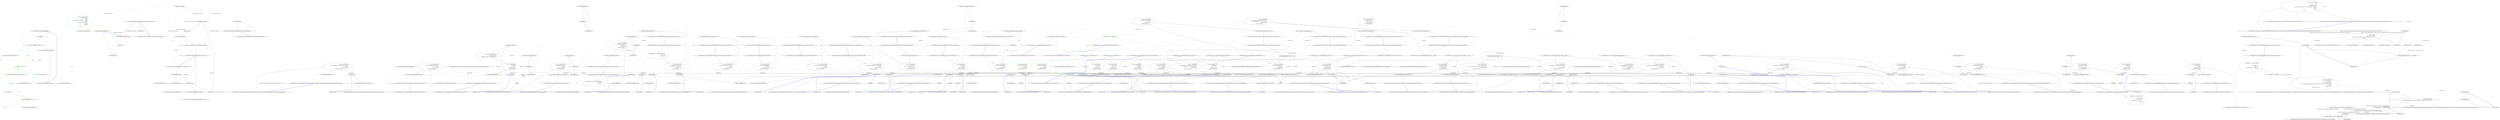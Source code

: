 digraph  {
d29 [cluster="CommandLine.Text.CopyrightInfo.ToString()", color=green, community=1, label="1: return new StringBuilder(builderSize)\r\n                .Append(CopyrightWord)\r\n                .Append(' ')\r\n                .Append(isSymbolUpper ? SymbolUpper : SymbolLower)\r\n                .Append(' ')\r\n                .Append(FormatYears(copyrightYears))\r\n                .Append(' ')\r\n                .Append(author)\r\n                .ToString();", span="144-152"];
d49 [label="CommandLine.Text.CopyrightInfo", span=""];
d27 [cluster="CommandLine.Text.CopyrightInfo.ToString()", label="attribute != null", span="139-139"];
d30 [cluster="CommandLine.Text.CopyrightInfo.ToString()", label="Exit CommandLine.Text.CopyrightInfo.ToString()", span="137-137"];
d31 [cluster="System.Text.StringBuilder.StringBuilder(int)", label="Entry System.Text.StringBuilder.StringBuilder(int)", span="0-0"];
d32 [cluster="System.Text.StringBuilder.Append(string)", label="Entry System.Text.StringBuilder.Append(string)", span="0-0"];
d33 [cluster="System.Text.StringBuilder.Append(char)", label="Entry System.Text.StringBuilder.Append(char)", span="0-0"];
d34 [cluster="CommandLine.Text.CopyrightInfo.FormatYears(int[])", label="Entry CommandLine.Text.CopyrightInfo.FormatYears(int[])", span="161-161"];
d35 [cluster="System.Text.StringBuilder.ToString()", label="Entry System.Text.StringBuilder.ToString()", span="0-0"];
d40 [cluster="CommandLine.Text.CopyrightInfo.FormatYears(int[])", color=green, community=0, label="1: i < years.Length", span="169-169"];
d39 [cluster="CommandLine.Text.CopyrightInfo.FormatYears(int[])", color=green, community=0, label="0: int i = 0", span="169-169"];
d45 [cluster="CommandLine.Text.CopyrightInfo.FormatYears(int[])", color=green, community=0, label="0: i++", span="169-169"];
d41 [cluster="CommandLine.Text.CopyrightInfo.FormatYears(int[])", label="yearsPart.Append(years[i].ToString(CultureInfo.InvariantCulture))", span="171-171"];
d46 [cluster="CommandLine.Text.CopyrightInfo.FormatYears(int[])", label="return yearsPart.ToString();", span="179-179"];
d38 [cluster="CommandLine.Text.CopyrightInfo.FormatYears(int[])", label="var yearsPart = new StringBuilder(years.Length * 6)", span="168-168"];
d42 [cluster="CommandLine.Text.CopyrightInfo.FormatYears(int[])", color=green, community=0, label="1: int next = i + 1", span="172-172"];
d44 [cluster="CommandLine.Text.CopyrightInfo.FormatYears(int[])", label="yearsPart.Append(years[next] - years[i] > 1 ? '' - '' : '', '')", span="175-175"];
d43 [cluster="CommandLine.Text.CopyrightInfo.FormatYears(int[])", label="next < years.Length", span="173-173"];
d10 [cluster="CommandLine.Text.CopyrightInfo.CopyrightInfo(bool, string, params int[])", label="this.isSymbolUpper = isSymbolUpper", span="65-65"];
d11 [cluster="CommandLine.Text.CopyrightInfo.CopyrightInfo(bool, string, params int[])", label="this.author = author", span="66-66"];
d12 [cluster="CommandLine.Text.CopyrightInfo.CopyrightInfo(bool, string, params int[])", label="this.copyrightYears = copyrightYears", span="67-67"];
d13 [cluster="CommandLine.Text.CopyrightInfo.CopyrightInfo(bool, string, params int[])", label="builderSize = 12 + author.Length + (4 * copyrightYears.Length) + ExtraLength", span="68-68"];
d21 [cluster="CommandLine.Text.CopyrightInfo.CopyrightInfo(System.Reflection.AssemblyCopyrightAttribute)", label="this.attribute = attribute", span="85-85"];
d28 [cluster="CommandLine.Text.CopyrightInfo.ToString()", label="return attribute.Copyright;", span="141-141"];
d26 [cluster="CommandLine.Text.CopyrightInfo.ToString()", label="Entry CommandLine.Text.CopyrightInfo.ToString()", span="137-137"];
d47 [cluster="CommandLine.Text.CopyrightInfo.FormatYears(int[])", label="Exit CommandLine.Text.CopyrightInfo.FormatYears(int[])", span="161-161"];
d36 [cluster="CommandLine.Text.CopyrightInfo.FormatYears(int[])", label="years.Length == 1", span="163-163"];
d37 [cluster="CommandLine.Text.CopyrightInfo.FormatYears(int[])", label="return years[0].ToString(CultureInfo.InvariantCulture);", span="165-165"];
d48 [cluster="int.ToString(System.IFormatProvider)", label="Entry int.ToString(System.IFormatProvider)", span="0-0"];
d4 [cluster="CommandLine.Text.CopyrightInfo.CopyrightInfo(bool, string, params int[])", label="Entry CommandLine.Text.CopyrightInfo.CopyrightInfo(bool, string, params int[])", span="59-59"];
d9 [cluster="CommandLine.Text.CopyrightInfo.CopyrightInfo(bool, string, params int[])", label="int ExtraLength = 10", span="64-64"];
d14 [cluster="CommandLine.Text.CopyrightInfo.CopyrightInfo(bool, string, params int[])", label="Exit CommandLine.Text.CopyrightInfo.CopyrightInfo(bool, string, params int[])", span="59-59"];
d20 [cluster="CommandLine.Text.CopyrightInfo.CopyrightInfo(System.Reflection.AssemblyCopyrightAttribute)", label="Entry CommandLine.Text.CopyrightInfo.CopyrightInfo(System.Reflection.AssemblyCopyrightAttribute)", span="83-83"];
d22 [cluster="CommandLine.Text.CopyrightInfo.CopyrightInfo(System.Reflection.AssemblyCopyrightAttribute)", label="Exit CommandLine.Text.CopyrightInfo.CopyrightInfo(System.Reflection.AssemblyCopyrightAttribute)", span="83-83"];
d23 [cluster="CommandLine.Text.CopyrightInfo.implicit operator string(CommandLine.Text.CopyrightInfo)", label="Entry CommandLine.Text.CopyrightInfo.implicit operator string(CommandLine.Text.CopyrightInfo)", span="128-128"];
d24 [cluster="CommandLine.Text.CopyrightInfo.implicit operator string(CommandLine.Text.CopyrightInfo)", label="return info.ToString();", span="130-130"];
d5 [cluster="CommandLine.Text.CopyrightInfo.CopyrightInfo(bool, string, params int[])", label="string.IsNullOrWhiteSpace(author)", span="61-61"];
d7 [cluster="CommandLine.Text.CopyrightInfo.CopyrightInfo(bool, string, params int[])", label="copyrightYears.Length == 0", span="62-62"];
d6 [cluster="CommandLine.Text.CopyrightInfo.CopyrightInfo(bool, string, params int[])", label="throw new ArgumentException(''author'');", span="61-61"];
d8 [cluster="CommandLine.Text.CopyrightInfo.CopyrightInfo(bool, string, params int[])", label="throw new ArgumentOutOfRangeException(''copyrightYears'');", span="62-62"];
d25 [cluster="CommandLine.Text.CopyrightInfo.implicit operator string(CommandLine.Text.CopyrightInfo)", label="Exit CommandLine.Text.CopyrightInfo.implicit operator string(CommandLine.Text.CopyrightInfo)", span="128-128"];
d15 [cluster="string.IsNullOrWhiteSpace(string)", label="Entry string.IsNullOrWhiteSpace(string)", span="0-0"];
d16 [cluster="System.ArgumentException.ArgumentException(string)", label="Entry System.ArgumentException.ArgumentException(string)", span="0-0"];
d17 [cluster="System.ArgumentOutOfRangeException.ArgumentOutOfRangeException(string)", label="Entry System.ArgumentOutOfRangeException.ArgumentOutOfRangeException(string)", span="0-0"];
m0_40 [cluster="CommandLine.Tests.Unit.Core.InstanceBuilderTests.Parse_int_sequence_with_range(string[], int[])", file="HeadingInfo.cs", label="Entry CommandLine.Tests.Unit.Core.InstanceBuilderTests.Parse_int_sequence_with_range(string[], int[])", span="111-111"];
m0_41 [cluster="CommandLine.Tests.Unit.Core.InstanceBuilderTests.Parse_int_sequence_with_range(string[], int[])", file="HeadingInfo.cs", label="var result = InstanceBuilder.Build(\r\n                () => new FakeOptions(),\r\n                arguments,\r\n                StringComparer.Ordinal,\r\n                CultureInfo.InvariantCulture)", span="116-120"];
m0_42 [cluster="CommandLine.Tests.Unit.Core.InstanceBuilderTests.Parse_int_sequence_with_range(string[], int[])", file="HeadingInfo.cs", label="Assert.True(expected.SequenceEqual(result.Value.IntSequence))", span="123-123"];
m0_43 [cluster="CommandLine.Tests.Unit.Core.InstanceBuilderTests.Parse_int_sequence_with_range(string[], int[])", file="HeadingInfo.cs", label="Exit CommandLine.Tests.Unit.Core.InstanceBuilderTests.Parse_int_sequence_with_range(string[], int[])", span="111-111"];
m0_150 [cluster="CommandLine.Tests.Fakes.FakeOptionsWithSequenceWithoutRange.FakeOptionsWithSequenceWithoutRange()", file="HeadingInfo.cs", label="Entry CommandLine.Tests.Fakes.FakeOptionsWithSequenceWithoutRange.FakeOptionsWithSequenceWithoutRange()", span="6-6"];
m0_172 [cluster="CommandLine.Core.InstanceBuilder.Build<T>(System.Func<T>, System.Func<System.Collections.Generic.IEnumerable<string>, System.Collections.Generic.IEnumerable<CommandLine.Core.OptionSpecification>, CommandLine.Core.StatePair<System.Collections.Generic.IEnumerable<CommandLine.Core.Token>>>, System.Collections.Generic.IEnumerable<string>, System.StringComparer, System.Globalization.CultureInfo)", file="HeadingInfo.cs", label="Entry CommandLine.Core.InstanceBuilder.Build<T>(System.Func<T>, System.Func<System.Collections.Generic.IEnumerable<string>, System.Collections.Generic.IEnumerable<CommandLine.Core.OptionSpecification>, CommandLine.Core.StatePair<System.Collections.Generic.IEnumerable<CommandLine.Core.Token>>>, System.Collections.Generic.IEnumerable<string>, System.StringComparer, System.Globalization.CultureInfo)", span="33-33"];
m0_331 [cluster="CommandLine.Tests.Unit.Core.InstanceBuilderTests.Parse_string_scalar_and_sequence_adjacent(string[], CommandLine.Tests.Fakes.FakeOptionsWithScalarValueAndSequenceStringAdjacent)", file="HeadingInfo.cs", label="Entry CommandLine.Tests.Unit.Core.InstanceBuilderTests.Parse_string_scalar_and_sequence_adjacent(string[], CommandLine.Tests.Fakes.FakeOptionsWithScalarValueAndSequenceStringAdjacent)", span="797-797"];
m0_332 [cluster="CommandLine.Tests.Unit.Core.InstanceBuilderTests.Parse_string_scalar_and_sequence_adjacent(string[], CommandLine.Tests.Fakes.FakeOptionsWithScalarValueAndSequenceStringAdjacent)", file="HeadingInfo.cs", label="var result = InstanceBuilder.Build(\r\n                () => new FakeOptionsWithScalarValueAndSequenceStringAdjacent(),\r\n                arguments,\r\n                StringComparer.Ordinal,\r\n                CultureInfo.InvariantCulture)", span="802-806"];
m0_333 [cluster="CommandLine.Tests.Unit.Core.InstanceBuilderTests.Parse_string_scalar_and_sequence_adjacent(string[], CommandLine.Tests.Fakes.FakeOptionsWithScalarValueAndSequenceStringAdjacent)", file="HeadingInfo.cs", label="expected.ShouldBeEquivalentTo(result.Value)", span="809-809"];
m0_334 [cluster="CommandLine.Tests.Unit.Core.InstanceBuilderTests.Parse_string_scalar_and_sequence_adjacent(string[], CommandLine.Tests.Fakes.FakeOptionsWithScalarValueAndSequenceStringAdjacent)", file="HeadingInfo.cs", label="Exit CommandLine.Tests.Unit.Core.InstanceBuilderTests.Parse_string_scalar_and_sequence_adjacent(string[], CommandLine.Tests.Fakes.FakeOptionsWithScalarValueAndSequenceStringAdjacent)", span="797-797"];
m0_11 [cluster="Unk.True", file="HeadingInfo.cs", label="Entry Unk.True", span=""];
m0_159 [cluster="CommandLine.Tests.Unit.Core.InstanceBuilderTests.Parse_string_sequence_with_separator(string[], string[])", file="HeadingInfo.cs", label="Entry CommandLine.Tests.Unit.Core.InstanceBuilderTests.Parse_string_sequence_with_separator(string[], string[])", span="406-406"];
m0_160 [cluster="CommandLine.Tests.Unit.Core.InstanceBuilderTests.Parse_string_sequence_with_separator(string[], string[])", file="HeadingInfo.cs", label="var result = InstanceBuilder.Build(\r\n                () => new FakeOptionsWithSequenceAndSeparator(),\r\n                arguments,\r\n                StringComparer.Ordinal,\r\n                CultureInfo.InvariantCulture)", span="411-415"];
m0_161 [cluster="CommandLine.Tests.Unit.Core.InstanceBuilderTests.Parse_string_sequence_with_separator(string[], string[])", file="HeadingInfo.cs", label="expected.ShouldBeEquivalentTo(result.Value.StringSequence)", span="418-418"];
m0_162 [cluster="CommandLine.Tests.Unit.Core.InstanceBuilderTests.Parse_string_sequence_with_separator(string[], string[])", file="HeadingInfo.cs", label="Exit CommandLine.Tests.Unit.Core.InstanceBuilderTests.Parse_string_sequence_with_separator(string[], string[])", span="406-406"];
m0_233 [cluster="CommandLine.Tests.Unit.Core.InstanceBuilderTests.Wrong_range_in_sequence_gererates_SequenceOutOfRangeError()", file="HeadingInfo.cs", label="Entry CommandLine.Tests.Unit.Core.InstanceBuilderTests.Wrong_range_in_sequence_gererates_SequenceOutOfRangeError()", span="557-557"];
m0_235 [cluster="CommandLine.Tests.Unit.Core.InstanceBuilderTests.Wrong_range_in_sequence_gererates_SequenceOutOfRangeError()", file="HeadingInfo.cs", label="var result = InstanceBuilder.Build(\r\n                () => new FakeOptions(),\r\n                new [] { ''-i'', ''10'' },\r\n                StringComparer.Ordinal,\r\n                CultureInfo.InvariantCulture)", span="563-567"];
m0_234 [cluster="CommandLine.Tests.Unit.Core.InstanceBuilderTests.Wrong_range_in_sequence_gererates_SequenceOutOfRangeError()", file="HeadingInfo.cs", label="var expectedResult = new[] { new SequenceOutOfRangeError(new NameInfo(''i'', '''')) }", span="560-560"];
m0_236 [cluster="CommandLine.Tests.Unit.Core.InstanceBuilderTests.Wrong_range_in_sequence_gererates_SequenceOutOfRangeError()", file="HeadingInfo.cs", label="Assert.True(expectedResult.SequenceEqual(result.Errors))", span="570-570"];
m0_237 [cluster="CommandLine.Tests.Unit.Core.InstanceBuilderTests.Wrong_range_in_sequence_gererates_SequenceOutOfRangeError()", file="HeadingInfo.cs", label="Exit CommandLine.Tests.Unit.Core.InstanceBuilderTests.Wrong_range_in_sequence_gererates_SequenceOutOfRangeError()", span="557-557"];
m0_274 [cluster="CommandLine.Tests.Unit.Core.InstanceBuilderTests.Breaking_required_constraint_in_string_scalar_as_value_generates_MissingRequiredOptionError()", file="HeadingInfo.cs", label="Entry CommandLine.Tests.Unit.Core.InstanceBuilderTests.Breaking_required_constraint_in_string_scalar_as_value_generates_MissingRequiredOptionError()", span="653-653"];
m0_276 [cluster="CommandLine.Tests.Unit.Core.InstanceBuilderTests.Breaking_required_constraint_in_string_scalar_as_value_generates_MissingRequiredOptionError()", file="HeadingInfo.cs", label="var result = InstanceBuilder.Build(\r\n                () => new FakeOptionsWithRequiredValue(),\r\n                new string[] { },\r\n                StringComparer.Ordinal,\r\n                CultureInfo.InvariantCulture)", span="659-663"];
m0_275 [cluster="CommandLine.Tests.Unit.Core.InstanceBuilderTests.Breaking_required_constraint_in_string_scalar_as_value_generates_MissingRequiredOptionError()", file="HeadingInfo.cs", label="var expectedResult = new[] { new MissingRequiredOptionError(NameInfo.EmptyName) }", span="656-656"];
m0_277 [cluster="CommandLine.Tests.Unit.Core.InstanceBuilderTests.Breaking_required_constraint_in_string_scalar_as_value_generates_MissingRequiredOptionError()", file="HeadingInfo.cs", label="Assert.True(expectedResult.SequenceEqual(result.Errors))", span="666-666"];
m0_278 [cluster="CommandLine.Tests.Unit.Core.InstanceBuilderTests.Breaking_required_constraint_in_string_scalar_as_value_generates_MissingRequiredOptionError()", file="HeadingInfo.cs", label="Exit CommandLine.Tests.Unit.Core.InstanceBuilderTests.Breaking_required_constraint_in_string_scalar_as_value_generates_MissingRequiredOptionError()", span="653-653"];
m0_220 [cluster="CommandLine.MissingRequiredOptionError.MissingRequiredOptionError(CommandLine.NameInfo)", file="HeadingInfo.cs", label="Entry CommandLine.MissingRequiredOptionError.MissingRequiredOptionError(CommandLine.NameInfo)", span="283-283"];
m0_319 [cluster="Unk.get_IsSome", file="HeadingInfo.cs", label="Entry Unk.get_IsSome", span=""];
m0_82 [cluster="CommandLine.Tests.Fakes.FakeOptionsWithSequenceAndOnlyMinConstraintAsValue.FakeOptionsWithSequenceAndOnlyMinConstraintAsValue()", file="HeadingInfo.cs", label="Entry CommandLine.Tests.Fakes.FakeOptionsWithSequenceAndOnlyMinConstraintAsValue.FakeOptionsWithSequenceAndOnlyMinConstraintAsValue()", span="6-6"];
m0_151 [cluster="CommandLine.Tests.Unit.Core.InstanceBuilderTests.Parse_long_sequence_with_separator(string[], long[])", file="HeadingInfo.cs", label="Entry CommandLine.Tests.Unit.Core.InstanceBuilderTests.Parse_long_sequence_with_separator(string[], long[])", span="384-384"];
m0_152 [cluster="CommandLine.Tests.Unit.Core.InstanceBuilderTests.Parse_long_sequence_with_separator(string[], long[])", file="HeadingInfo.cs", label="var result = InstanceBuilder.Build(\r\n                () => new FakeOptionsWithSequenceAndSeparator(),\r\n                arguments,\r\n                StringComparer.Ordinal,\r\n                CultureInfo.InvariantCulture)", span="389-393"];
m0_153 [cluster="CommandLine.Tests.Unit.Core.InstanceBuilderTests.Parse_long_sequence_with_separator(string[], long[])", file="HeadingInfo.cs", label="expected.ShouldBeEquivalentTo(result.Value.LongSequence)", span="396-396"];
m0_154 [cluster="CommandLine.Tests.Unit.Core.InstanceBuilderTests.Parse_long_sequence_with_separator(string[], long[])", file="HeadingInfo.cs", label="Exit CommandLine.Tests.Unit.Core.InstanceBuilderTests.Parse_long_sequence_with_separator(string[], long[])", span="384-384"];
m0_62 [cluster="CommandLine.Tests.Fakes.FakeOptionsWithSequenceAndOnlyMaxConstraint.FakeOptionsWithSequenceAndOnlyMaxConstraint()", file="HeadingInfo.cs", label="Entry CommandLine.Tests.Fakes.FakeOptionsWithSequenceAndOnlyMaxConstraint.FakeOptionsWithSequenceAndOnlyMaxConstraint()", span="6-6"];
m0_143 [cluster="CommandLine.Tests.Unit.Core.InstanceBuilderTests.Parse_sequence_value_without_range_constraints(string[], long[])", file="HeadingInfo.cs", label="Entry CommandLine.Tests.Unit.Core.InstanceBuilderTests.Parse_sequence_value_without_range_constraints(string[], long[])", span="362-362"];
m0_144 [cluster="CommandLine.Tests.Unit.Core.InstanceBuilderTests.Parse_sequence_value_without_range_constraints(string[], long[])", file="HeadingInfo.cs", label="var result = InstanceBuilder.Build(\r\n                () => new FakeOptionsWithSequenceWithoutRange(),\r\n                arguments,\r\n                StringComparer.Ordinal,\r\n                CultureInfo.InvariantCulture)", span="367-371"];
m0_145 [cluster="CommandLine.Tests.Unit.Core.InstanceBuilderTests.Parse_sequence_value_without_range_constraints(string[], long[])", file="HeadingInfo.cs", label="expected.ShouldBeEquivalentTo(result.Value.LongSequence)", span="374-374"];
m0_146 [cluster="CommandLine.Tests.Unit.Core.InstanceBuilderTests.Parse_sequence_value_without_range_constraints(string[], long[])", file="HeadingInfo.cs", label="Exit CommandLine.Tests.Unit.Core.InstanceBuilderTests.Parse_sequence_value_without_range_constraints(string[], long[])", span="362-362"];
m0_241 [cluster="CommandLine.Tests.Unit.Core.InstanceBuilderTests.Parse_unknown_long_option_gererates_UnknownOptionError()", file="HeadingInfo.cs", label="Entry CommandLine.Tests.Unit.Core.InstanceBuilderTests.Parse_unknown_long_option_gererates_UnknownOptionError()", span="576-576"];
m0_243 [cluster="CommandLine.Tests.Unit.Core.InstanceBuilderTests.Parse_unknown_long_option_gererates_UnknownOptionError()", file="HeadingInfo.cs", label="var result = InstanceBuilder.Build(\r\n                () => new FakeOptions(),\r\n                new[] { ''--stringvalue'', ''abc'', ''--xyz'' },\r\n                StringComparer.Ordinal,\r\n                CultureInfo.InvariantCulture)", span="582-586"];
m0_242 [cluster="CommandLine.Tests.Unit.Core.InstanceBuilderTests.Parse_unknown_long_option_gererates_UnknownOptionError()", file="HeadingInfo.cs", label="var expectedResult = new[] { new UnknownOptionError(''xyz'') }", span="579-579"];
m0_244 [cluster="CommandLine.Tests.Unit.Core.InstanceBuilderTests.Parse_unknown_long_option_gererates_UnknownOptionError()", file="HeadingInfo.cs", label="Assert.True(expectedResult.SequenceEqual(result.Errors))", span="589-589"];
m0_245 [cluster="CommandLine.Tests.Unit.Core.InstanceBuilderTests.Parse_unknown_long_option_gererates_UnknownOptionError()", file="HeadingInfo.cs", label="Exit CommandLine.Tests.Unit.Core.InstanceBuilderTests.Parse_unknown_long_option_gererates_UnknownOptionError()", span="576-576"];
m0_55 [cluster="CommandLine.Tests.Unit.Core.InstanceBuilderTests.Parse_string_sequence_with_only_max_constraint(string[], string[])", file="HeadingInfo.cs", label="Entry CommandLine.Tests.Unit.Core.InstanceBuilderTests.Parse_string_sequence_with_only_max_constraint(string[], string[])", span="156-156"];
m0_56 [cluster="CommandLine.Tests.Unit.Core.InstanceBuilderTests.Parse_string_sequence_with_only_max_constraint(string[], string[])", file="HeadingInfo.cs", label="var result = InstanceBuilder.Build(\r\n                () => new FakeOptionsWithSequenceAndOnlyMaxConstraint(),\r\n                arguments,\r\n                StringComparer.Ordinal,\r\n                CultureInfo.InvariantCulture)", span="161-165"];
m0_57 [cluster="CommandLine.Tests.Unit.Core.InstanceBuilderTests.Parse_string_sequence_with_only_max_constraint(string[], string[])", file="HeadingInfo.cs", label="Assert.True(expected.SequenceEqual(result.Value.StringSequence))", span="168-168"];
m0_58 [cluster="CommandLine.Tests.Unit.Core.InstanceBuilderTests.Parse_string_sequence_with_only_max_constraint(string[], string[])", file="HeadingInfo.cs", label="Exit CommandLine.Tests.Unit.Core.InstanceBuilderTests.Parse_string_sequence_with_only_max_constraint(string[], string[])", span="156-156"];
m0_299 [cluster="CommandLine.Tests.Unit.Core.InstanceBuilderTests.Parse_nullable_int(string[], int?)", file="HeadingInfo.cs", label="Entry CommandLine.Tests.Unit.Core.InstanceBuilderTests.Parse_nullable_int(string[], int?)", span="717-717"];
m0_300 [cluster="CommandLine.Tests.Unit.Core.InstanceBuilderTests.Parse_nullable_int(string[], int?)", file="HeadingInfo.cs", label="var result = InstanceBuilder.Build(\r\n                () => new FakeOptionsWithNullables(),\r\n                arguments,\r\n                StringComparer.Ordinal,\r\n                CultureInfo.InvariantCulture)", span="722-726"];
m0_301 [cluster="CommandLine.Tests.Unit.Core.InstanceBuilderTests.Parse_nullable_int(string[], int?)", file="HeadingInfo.cs", label="expected.ShouldBeEquivalentTo(result.Value.NullableInt)", span="729-729"];
m0_302 [cluster="CommandLine.Tests.Unit.Core.InstanceBuilderTests.Parse_nullable_int(string[], int?)", file="HeadingInfo.cs", label="Exit CommandLine.Tests.Unit.Core.InstanceBuilderTests.Parse_nullable_int(string[], int?)", span="717-717"];
m0_266 [cluster="CommandLine.Tests.Unit.Core.InstanceBuilderTests.Omitting_names_assumes_identifier_as_long_name(string[], string)", file="HeadingInfo.cs", label="Entry CommandLine.Tests.Unit.Core.InstanceBuilderTests.Omitting_names_assumes_identifier_as_long_name(string[], string)", span="635-635"];
m0_267 [cluster="CommandLine.Tests.Unit.Core.InstanceBuilderTests.Omitting_names_assumes_identifier_as_long_name(string[], string)", file="HeadingInfo.cs", label="var result = InstanceBuilder.Build(\r\n                () => new FakeOptions(),\r\n                arguments,\r\n                StringComparer.Ordinal,\r\n                CultureInfo.InvariantCulture)", span="640-644"];
m0_268 [cluster="CommandLine.Tests.Unit.Core.InstanceBuilderTests.Omitting_names_assumes_identifier_as_long_name(string[], string)", file="HeadingInfo.cs", label="Assert.True(expected.Equals(result.Value.StringValue))", span="647-647"];
m0_269 [cluster="CommandLine.Tests.Unit.Core.InstanceBuilderTests.Omitting_names_assumes_identifier_as_long_name(string[], string)", file="HeadingInfo.cs", label="Exit CommandLine.Tests.Unit.Core.InstanceBuilderTests.Omitting_names_assumes_identifier_as_long_name(string[], string)", span="635-635"];
m0_54 [cluster="CommandLine.Tests.Fakes.FakeOptionsWithSequenceAndOnlyMinConstraint.FakeOptionsWithSequenceAndOnlyMinConstraint()", file="HeadingInfo.cs", label="Entry CommandLine.Tests.Fakes.FakeOptionsWithSequenceAndOnlyMinConstraint.FakeOptionsWithSequenceAndOnlyMinConstraint()", span="6-6"];
m0_207 [cluster="CommandLine.Tests.Unit.Core.InstanceBuilderTests.Two_required_options_at_the_same_set_and_both_are_true()", file="HeadingInfo.cs", label="Entry CommandLine.Tests.Unit.Core.InstanceBuilderTests.Two_required_options_at_the_same_set_and_both_are_true()", span="499-499"];
m0_209 [cluster="CommandLine.Tests.Unit.Core.InstanceBuilderTests.Two_required_options_at_the_same_set_and_both_are_true()", file="HeadingInfo.cs", label="var result = InstanceBuilder.Build(\r\n                () => new FakeOptionWithRequiredAndSet(),\r\n                new[] { ''--ftpurl'', ''str1'', ''--weburl'', ''str2'' },\r\n                StringComparer.Ordinal,\r\n                CultureInfo.InvariantCulture)", span="506-510"];
m0_208 [cluster="CommandLine.Tests.Unit.Core.InstanceBuilderTests.Two_required_options_at_the_same_set_and_both_are_true()", file="HeadingInfo.cs", label="var expectedResult = new FakeOptionWithRequiredAndSet {\r\n                FtpUrl = ''str1'',\r\n                WebUrl = ''str2''\r\n            }", span="501-504"];
m0_210 [cluster="CommandLine.Tests.Unit.Core.InstanceBuilderTests.Two_required_options_at_the_same_set_and_both_are_true()", file="HeadingInfo.cs", label="expectedResult.ShouldBeEquivalentTo(result.Value)", span="513-513"];
m0_211 [cluster="CommandLine.Tests.Unit.Core.InstanceBuilderTests.Two_required_options_at_the_same_set_and_both_are_true()", file="HeadingInfo.cs", label="Exit CommandLine.Tests.Unit.Core.InstanceBuilderTests.Two_required_options_at_the_same_set_and_both_are_true()", span="499-499"];
m0_187 [cluster="CommandLine.Core.NameLookup.Contains(string, System.Collections.Generic.IEnumerable<CommandLine.Core.OptionSpecification>, System.StringComparer)", file="HeadingInfo.cs", label="Entry CommandLine.Core.NameLookup.Contains(string, System.Collections.Generic.IEnumerable<CommandLine.Core.OptionSpecification>, System.StringComparer)", span="11-11"];
m0_31 [cluster="CommandLine.Tests.Unit.Core.InstanceBuilderTests.Parse_int_sequence(string[], int[])", file="HeadingInfo.cs", label="Entry CommandLine.Tests.Unit.Core.InstanceBuilderTests.Parse_int_sequence(string[], int[])", span="89-89"];
m0_32 [cluster="CommandLine.Tests.Unit.Core.InstanceBuilderTests.Parse_int_sequence(string[], int[])", color=green, community=0, file="HeadingInfo.cs", label="1: var result = InstanceBuilder.Build(\r\n                () => new FakeOptionsWithSequence(),\r\n                arguments,\r\n                StringComparer.Ordinal,\r\n                CultureInfo.InvariantCulture)", span="94-98"];
m0_33 [cluster="CommandLine.Tests.Unit.Core.InstanceBuilderTests.Parse_int_sequence(string[], int[])", file="HeadingInfo.cs", label="Assert.True(expected.SequenceEqual(result.Value.IntSequence))", span="101-101"];
m0_34 [cluster="CommandLine.Tests.Unit.Core.InstanceBuilderTests.Parse_int_sequence(string[], int[])", file="HeadingInfo.cs", label="Exit CommandLine.Tests.Unit.Core.InstanceBuilderTests.Parse_int_sequence(string[], int[])", span="89-89"];
m0_0 [cluster="CommandLine.Tests.Unit.Core.InstanceBuilderTests.Explicit_help_request_generates_help_requested_error()", file="HeadingInfo.cs", label="Entry CommandLine.Tests.Unit.Core.InstanceBuilderTests.Explicit_help_request_generates_help_requested_error()", span="17-17"];
m0_3 [cluster="CommandLine.Tests.Unit.Core.InstanceBuilderTests.Explicit_help_request_generates_help_requested_error()", file="HeadingInfo.cs", label="var result = InstanceBuilder.Build(\r\n                () => fakeOptions,\r\n                new[] { ''--help'' },\r\n                StringComparer.Ordinal,\r\n                CultureInfo.InvariantCulture)", span="26-30"];
m0_1 [cluster="CommandLine.Tests.Unit.Core.InstanceBuilderTests.Explicit_help_request_generates_help_requested_error()", file="HeadingInfo.cs", label="var fakeOptions = new FakeOptions()", span="20-20"];
m0_2 [cluster="CommandLine.Tests.Unit.Core.InstanceBuilderTests.Explicit_help_request_generates_help_requested_error()", file="HeadingInfo.cs", label="var expectedResult = ParserResult.Create(\r\n                ParserResultType.Options,\r\n                fakeOptions, new Error[] { new HelpRequestedError() })", span="21-23"];
m0_4 [cluster="CommandLine.Tests.Unit.Core.InstanceBuilderTests.Explicit_help_request_generates_help_requested_error()", file="HeadingInfo.cs", label="Assert.True(expectedResult.Equals(result))", span="33-33"];
m0_5 [cluster="CommandLine.Tests.Unit.Core.InstanceBuilderTests.Explicit_help_request_generates_help_requested_error()", file="HeadingInfo.cs", label="Exit CommandLine.Tests.Unit.Core.InstanceBuilderTests.Explicit_help_request_generates_help_requested_error()", span="17-17"];
m0_224 [cluster="CommandLine.Tests.Unit.Core.InstanceBuilderTests.Omitting_required_option_gererates_MissingRequiredOptionError()", file="HeadingInfo.cs", label="Entry CommandLine.Tests.Unit.Core.InstanceBuilderTests.Omitting_required_option_gererates_MissingRequiredOptionError()", span="538-538"];
m0_226 [cluster="CommandLine.Tests.Unit.Core.InstanceBuilderTests.Omitting_required_option_gererates_MissingRequiredOptionError()", file="HeadingInfo.cs", label="var result = InstanceBuilder.Build(\r\n                () => new FakeOptionWithRequired(),\r\n                new string[] { },\r\n                StringComparer.Ordinal,\r\n                CultureInfo.InvariantCulture)", span="544-548"];
m0_225 [cluster="CommandLine.Tests.Unit.Core.InstanceBuilderTests.Omitting_required_option_gererates_MissingRequiredOptionError()", file="HeadingInfo.cs", label="var expectedResult = new[] { new MissingRequiredOptionError(new NameInfo('''', ''str'')) }", span="541-541"];
m0_227 [cluster="CommandLine.Tests.Unit.Core.InstanceBuilderTests.Omitting_required_option_gererates_MissingRequiredOptionError()", file="HeadingInfo.cs", label="Assert.True(expectedResult.SequenceEqual(result.Errors))", span="551-551"];
m0_228 [cluster="CommandLine.Tests.Unit.Core.InstanceBuilderTests.Omitting_required_option_gererates_MissingRequiredOptionError()", file="HeadingInfo.cs", label="Exit CommandLine.Tests.Unit.Core.InstanceBuilderTests.Omitting_required_option_gererates_MissingRequiredOptionError()", span="538-538"];
m0_290 [cluster="CommandLine.Tests.Unit.Core.InstanceBuilderTests.Breaking_equal_min_max_constraint_in_string_sequence_as_value_gererates_SequenceOutOfRangeError()", file="HeadingInfo.cs", label="Entry CommandLine.Tests.Unit.Core.InstanceBuilderTests.Breaking_equal_min_max_constraint_in_string_sequence_as_value_gererates_SequenceOutOfRangeError()", span="694-694"];
m0_292 [cluster="CommandLine.Tests.Unit.Core.InstanceBuilderTests.Breaking_equal_min_max_constraint_in_string_sequence_as_value_gererates_SequenceOutOfRangeError()", file="HeadingInfo.cs", label="var result = InstanceBuilder.Build(\r\n                () => new FakeOptionsWithSequenceMinMaxEqual(),\r\n                new[] { ''one'', ''two'', ''this-is-too-much'' },\r\n                StringComparer.Ordinal,\r\n                CultureInfo.InvariantCulture)", span="700-704"];
m0_291 [cluster="CommandLine.Tests.Unit.Core.InstanceBuilderTests.Breaking_equal_min_max_constraint_in_string_sequence_as_value_gererates_SequenceOutOfRangeError()", file="HeadingInfo.cs", label="var expectedResult = new[] { new SequenceOutOfRangeError(NameInfo.EmptyName) }", span="697-697"];
m0_293 [cluster="CommandLine.Tests.Unit.Core.InstanceBuilderTests.Breaking_equal_min_max_constraint_in_string_sequence_as_value_gererates_SequenceOutOfRangeError()", file="HeadingInfo.cs", label="Assert.True(expectedResult.SequenceEqual(result.Errors))", span="707-707"];
m0_294 [cluster="CommandLine.Tests.Unit.Core.InstanceBuilderTests.Breaking_equal_min_max_constraint_in_string_sequence_as_value_gererates_SequenceOutOfRangeError()", file="HeadingInfo.cs", label="Exit CommandLine.Tests.Unit.Core.InstanceBuilderTests.Breaking_equal_min_max_constraint_in_string_sequence_as_value_gererates_SequenceOutOfRangeError()", span="694-694"];
m0_307 [cluster="CommandLine.Tests.Unit.Core.InstanceBuilderTests.Parse_nullable_long(string[], long?)", file="HeadingInfo.cs", label="Entry CommandLine.Tests.Unit.Core.InstanceBuilderTests.Parse_nullable_long(string[], long?)", span="739-739"];
m0_308 [cluster="CommandLine.Tests.Unit.Core.InstanceBuilderTests.Parse_nullable_long(string[], long?)", file="HeadingInfo.cs", label="var result = InstanceBuilder.Build(\r\n                () => new FakeOptionsWithNullables(),\r\n                arguments,\r\n                StringComparer.Ordinal,\r\n                CultureInfo.InvariantCulture)", span="744-748"];
m0_309 [cluster="CommandLine.Tests.Unit.Core.InstanceBuilderTests.Parse_nullable_long(string[], long?)", file="HeadingInfo.cs", label="expected.ShouldBeEquivalentTo(result.Value.NullableLong)", span="751-751"];
m0_310 [cluster="CommandLine.Tests.Unit.Core.InstanceBuilderTests.Parse_nullable_long(string[], long?)", file="HeadingInfo.cs", label="Exit CommandLine.Tests.Unit.Core.InstanceBuilderTests.Parse_nullable_long(string[], long?)", span="739-739"];
m0_8 [cluster="CommandLine.ParserResult.Create<T>(CommandLine.ParserResultType, T, System.Collections.Generic.IEnumerable<CommandLine.Error>)", file="HeadingInfo.cs", label="Entry CommandLine.ParserResult.Create<T>(CommandLine.ParserResultType, T, System.Collections.Generic.IEnumerable<CommandLine.Error>)", span="100-100"];
m0_78 [cluster="CommandLine.SequenceOutOfRangeError.SequenceOutOfRangeError(CommandLine.NameInfo)", file="HeadingInfo.cs", label="Entry CommandLine.SequenceOutOfRangeError.SequenceOutOfRangeError(CommandLine.NameInfo)", span="316-316"];
m0_184 [cluster="lambda expression", file="HeadingInfo.cs", label="Entry lambda expression", span="444-444"];
m0_27 [cluster="lambda expression", file="HeadingInfo.cs", label="Entry lambda expression", span="71-71"];
m0_36 [cluster="lambda expression", file="HeadingInfo.cs", label="Entry lambda expression", span="95-95"];
m0_37 [cluster="lambda expression", color=green, community=0, file="HeadingInfo.cs", label="1: new FakeOptionsWithSequence()", span="95-95"];
m0_38 [cluster="lambda expression", file="HeadingInfo.cs", label="Exit lambda expression", span="95-95"];
m0_29 [cluster="lambda expression", file="HeadingInfo.cs", label="Exit lambda expression", span="71-71"];
m0_28 [cluster="lambda expression", file="HeadingInfo.cs", label="new FakeOptionsWithDouble()", span="71-71"];
m0_12 [cluster="lambda expression", file="HeadingInfo.cs", label="Entry lambda expression", span="27-27"];
m0_20 [cluster="lambda expression", file="HeadingInfo.cs", label="Entry lambda expression", span="48-48"];
m0_44 [cluster="lambda expression", file="HeadingInfo.cs", label="Entry lambda expression", span="117-117"];
m0_51 [cluster="lambda expression", file="HeadingInfo.cs", label="Entry lambda expression", span="140-140"];
m0_59 [cluster="lambda expression", file="HeadingInfo.cs", label="Entry lambda expression", span="162-162"];
m0_70 [cluster="lambda expression", file="HeadingInfo.cs", label="Entry lambda expression", span="181-181"];
m0_79 [cluster="lambda expression", file="HeadingInfo.cs", label="Entry lambda expression", span="200-200"];
m0_88 [cluster="lambda expression", file="HeadingInfo.cs", label="Entry lambda expression", span="220-220"];
m0_96 [cluster="lambda expression", file="HeadingInfo.cs", label="Entry lambda expression", span="239-239"];
m0_105 [cluster="lambda expression", file="HeadingInfo.cs", label="Entry lambda expression", span="263-263"];
m0_115 [cluster="lambda expression", file="HeadingInfo.cs", label="Entry lambda expression", span="282-282"];
m0_123 [cluster="lambda expression", file="HeadingInfo.cs", label="Entry lambda expression", span="301-301"];
m0_131 [cluster="lambda expression", file="HeadingInfo.cs", label="Entry lambda expression", span="320-320"];
m0_140 [cluster="lambda expression", file="HeadingInfo.cs", label="Entry lambda expression", span="345-345"];
m0_147 [cluster="lambda expression", file="HeadingInfo.cs", label="Entry lambda expression", span="368-368"];
m0_155 [cluster="lambda expression", file="HeadingInfo.cs", label="Entry lambda expression", span="390-390"];
m0_163 [cluster="lambda expression", file="HeadingInfo.cs", label="Entry lambda expression", span="412-412"];
m0_194 [cluster="lambda expression", file="HeadingInfo.cs", label="Entry lambda expression", span="467-467"];
m0_204 [cluster="lambda expression", file="HeadingInfo.cs", label="Entry lambda expression", span="487-487"];
m0_212 [cluster="lambda expression", file="HeadingInfo.cs", label="Entry lambda expression", span="507-507"];
m0_221 [cluster="lambda expression", file="HeadingInfo.cs", label="Entry lambda expression", span="527-527"];
m0_229 [cluster="lambda expression", file="HeadingInfo.cs", label="Entry lambda expression", span="545-545"];
m0_238 [cluster="lambda expression", file="HeadingInfo.cs", label="Entry lambda expression", span="564-564"];
m0_247 [cluster="lambda expression", file="HeadingInfo.cs", label="Entry lambda expression", span="583-583"];
m0_255 [cluster="lambda expression", file="HeadingInfo.cs", label="Entry lambda expression", span="602-602"];
m0_263 [cluster="lambda expression", file="HeadingInfo.cs", label="Entry lambda expression", span="621-621"];
m0_271 [cluster="lambda expression", file="HeadingInfo.cs", label="Entry lambda expression", span="641-641"];
m0_279 [cluster="lambda expression", file="HeadingInfo.cs", label="Entry lambda expression", span="660-660"];
m0_287 [cluster="lambda expression", file="HeadingInfo.cs", label="Entry lambda expression", span="682-682"];
m0_295 [cluster="lambda expression", file="HeadingInfo.cs", label="Entry lambda expression", span="701-701"];
m0_303 [cluster="lambda expression", file="HeadingInfo.cs", label="Entry lambda expression", span="723-723"];
m0_311 [cluster="lambda expression", file="HeadingInfo.cs", label="Entry lambda expression", span="745-745"];
m0_320 [cluster="lambda expression", file="HeadingInfo.cs", label="Entry lambda expression", span="764-764"];
m0_328 [cluster="lambda expression", file="HeadingInfo.cs", label="Entry lambda expression", span="784-784"];
m0_335 [cluster="lambda expression", file="HeadingInfo.cs", label="Entry lambda expression", span="803-803"];
m0_13 [cluster="lambda expression", file="HeadingInfo.cs", label=fakeOptions, span="27-27"];
m0_14 [cluster="lambda expression", file="HeadingInfo.cs", label="Exit lambda expression", span="27-27"];
m0_22 [cluster="lambda expression", file="HeadingInfo.cs", label="Exit lambda expression", span="48-48"];
m0_21 [cluster="lambda expression", file="HeadingInfo.cs", label="new FakeOptions()", span="48-48"];
m0_46 [cluster="lambda expression", file="HeadingInfo.cs", label="Exit lambda expression", span="117-117"];
m0_45 [cluster="lambda expression", file="HeadingInfo.cs", label="new FakeOptions()", span="117-117"];
m0_53 [cluster="lambda expression", file="HeadingInfo.cs", label="Exit lambda expression", span="140-140"];
m0_52 [cluster="lambda expression", file="HeadingInfo.cs", label="new FakeOptionsWithSequenceAndOnlyMinConstraint()", span="140-140"];
m0_61 [cluster="lambda expression", file="HeadingInfo.cs", label="Exit lambda expression", span="162-162"];
m0_60 [cluster="lambda expression", file="HeadingInfo.cs", label="new FakeOptionsWithSequenceAndOnlyMaxConstraint()", span="162-162"];
m0_72 [cluster="lambda expression", file="HeadingInfo.cs", label="Exit lambda expression", span="181-181"];
m0_71 [cluster="lambda expression", file="HeadingInfo.cs", label="new FakeOptionsWithSequenceAndOnlyMinConstraint()", span="181-181"];
m0_81 [cluster="lambda expression", file="HeadingInfo.cs", label="Exit lambda expression", span="200-200"];
m0_80 [cluster="lambda expression", file="HeadingInfo.cs", label="new FakeOptionsWithSequenceAndOnlyMinConstraintAsValue()", span="200-200"];
m0_90 [cluster="lambda expression", file="HeadingInfo.cs", label="Exit lambda expression", span="220-220"];
m0_89 [cluster="lambda expression", file="HeadingInfo.cs", label="new FakeOptionsWithSequenceAndOnlyMaxConstraint()", span="220-220"];
m0_98 [cluster="lambda expression", file="HeadingInfo.cs", label="Exit lambda expression", span="239-239"];
m0_97 [cluster="lambda expression", file="HeadingInfo.cs", label="new FakeOptionsWithSequenceAndOnlyMaxConstraintAsValue()", span="239-239"];
m0_107 [cluster="lambda expression", file="HeadingInfo.cs", label="Exit lambda expression", span="263-263"];
m0_106 [cluster="lambda expression", file="HeadingInfo.cs", label="new FakeOptionsWithEnum()", span="263-263"];
m0_117 [cluster="lambda expression", file="HeadingInfo.cs", label="Exit lambda expression", span="282-282"];
m0_116 [cluster="lambda expression", file="HeadingInfo.cs", label="new FakeOptionsWithEnum()", span="282-282"];
m0_125 [cluster="lambda expression", file="HeadingInfo.cs", label="Exit lambda expression", span="301-301"];
m0_124 [cluster="lambda expression", file="HeadingInfo.cs", label="new FakeOptionsWithEnum()", span="301-301"];
m0_133 [cluster="lambda expression", file="HeadingInfo.cs", label="Exit lambda expression", span="320-320"];
m0_132 [cluster="lambda expression", file="HeadingInfo.cs", label="new FakeOptionsWithEnum()", span="320-320"];
m0_142 [cluster="lambda expression", file="HeadingInfo.cs", label="Exit lambda expression", span="345-345"];
m0_141 [cluster="lambda expression", file="HeadingInfo.cs", label="new FakeOptionsWithValues()", span="345-345"];
m0_149 [cluster="lambda expression", file="HeadingInfo.cs", label="Exit lambda expression", span="368-368"];
m0_148 [cluster="lambda expression", file="HeadingInfo.cs", label="new FakeOptionsWithSequenceWithoutRange()", span="368-368"];
m0_157 [cluster="lambda expression", file="HeadingInfo.cs", label="Exit lambda expression", span="390-390"];
m0_156 [cluster="lambda expression", file="HeadingInfo.cs", label="new FakeOptionsWithSequenceAndSeparator()", span="390-390"];
m0_165 [cluster="lambda expression", file="HeadingInfo.cs", label="Exit lambda expression", span="412-412"];
m0_164 [cluster="lambda expression", file="HeadingInfo.cs", label="new FakeOptionsWithSequenceAndSeparator()", span="412-412"];
m0_196 [cluster="lambda expression", file="HeadingInfo.cs", label="Exit lambda expression", span="467-467"];
m0_195 [cluster="lambda expression", file="HeadingInfo.cs", label="new FakeOptionsWithSets()", span="467-467"];
m0_206 [cluster="lambda expression", file="HeadingInfo.cs", label="Exit lambda expression", span="487-487"];
m0_205 [cluster="lambda expression", file="HeadingInfo.cs", label="new FakeOptionWithRequiredAndSet()", span="487-487"];
m0_214 [cluster="lambda expression", file="HeadingInfo.cs", label="Exit lambda expression", span="507-507"];
m0_213 [cluster="lambda expression", file="HeadingInfo.cs", label="new FakeOptionWithRequiredAndSet()", span="507-507"];
m0_223 [cluster="lambda expression", file="HeadingInfo.cs", label="Exit lambda expression", span="527-527"];
m0_222 [cluster="lambda expression", file="HeadingInfo.cs", label="new FakeOptionWithRequiredAndSet()", span="527-527"];
m0_231 [cluster="lambda expression", file="HeadingInfo.cs", label="Exit lambda expression", span="545-545"];
m0_230 [cluster="lambda expression", file="HeadingInfo.cs", label="new FakeOptionWithRequired()", span="545-545"];
m0_240 [cluster="lambda expression", file="HeadingInfo.cs", label="Exit lambda expression", span="564-564"];
m0_239 [cluster="lambda expression", file="HeadingInfo.cs", label="new FakeOptions()", span="564-564"];
m0_249 [cluster="lambda expression", file="HeadingInfo.cs", label="Exit lambda expression", span="583-583"];
m0_248 [cluster="lambda expression", file="HeadingInfo.cs", label="new FakeOptions()", span="583-583"];
m0_257 [cluster="lambda expression", file="HeadingInfo.cs", label="Exit lambda expression", span="602-602"];
m0_256 [cluster="lambda expression", file="HeadingInfo.cs", label="new FakeOptions()", span="602-602"];
m0_265 [cluster="lambda expression", file="HeadingInfo.cs", label="Exit lambda expression", span="621-621"];
m0_264 [cluster="lambda expression", file="HeadingInfo.cs", label="new FakeOptions()", span="621-621"];
m0_273 [cluster="lambda expression", file="HeadingInfo.cs", label="Exit lambda expression", span="641-641"];
m0_272 [cluster="lambda expression", file="HeadingInfo.cs", label="new FakeOptions()", span="641-641"];
m0_281 [cluster="lambda expression", file="HeadingInfo.cs", label="Exit lambda expression", span="660-660"];
m0_280 [cluster="lambda expression", file="HeadingInfo.cs", label="new FakeOptionsWithRequiredValue()", span="660-660"];
m0_289 [cluster="lambda expression", file="HeadingInfo.cs", label="Exit lambda expression", span="682-682"];
m0_288 [cluster="lambda expression", file="HeadingInfo.cs", label="new FakeOptions()", span="682-682"];
m0_297 [cluster="lambda expression", file="HeadingInfo.cs", label="Exit lambda expression", span="701-701"];
m0_296 [cluster="lambda expression", file="HeadingInfo.cs", label="new FakeOptionsWithSequenceMinMaxEqual()", span="701-701"];
m0_305 [cluster="lambda expression", file="HeadingInfo.cs", label="Exit lambda expression", span="723-723"];
m0_304 [cluster="lambda expression", file="HeadingInfo.cs", label="new FakeOptionsWithNullables()", span="723-723"];
m0_313 [cluster="lambda expression", file="HeadingInfo.cs", label="Exit lambda expression", span="745-745"];
m0_312 [cluster="lambda expression", file="HeadingInfo.cs", label="new FakeOptionsWithNullables()", span="745-745"];
m0_322 [cluster="lambda expression", file="HeadingInfo.cs", label="Exit lambda expression", span="764-764"];
m0_321 [cluster="lambda expression", file="HeadingInfo.cs", label="new FakeOptionsWithFSharpOption()", span="764-764"];
m0_330 [cluster="lambda expression", file="HeadingInfo.cs", label="Exit lambda expression", span="784-784"];
m0_329 [cluster="lambda expression", file="HeadingInfo.cs", label="new FakeOptionsWithRequiredValue()", span="784-784"];
m0_337 [cluster="lambda expression", file="HeadingInfo.cs", label="Exit lambda expression", span="803-803"];
m0_336 [cluster="lambda expression", file="HeadingInfo.cs", label="new FakeOptionsWithScalarValueAndSequenceStringAdjacent()", span="803-803"];
m0_174 [cluster="lambda expression", file="HeadingInfo.cs", label="new FakeOptionsWithValues()", span="441-441"];
m0_173 [cluster="lambda expression", file="HeadingInfo.cs", label="Entry lambda expression", span="441-441"];
m0_175 [cluster="lambda expression", file="HeadingInfo.cs", label="Exit lambda expression", span="441-441"];
m0_176 [cluster="lambda expression", file="HeadingInfo.cs", label="Entry lambda expression", span="442-444"];
m0_178 [cluster="lambda expression", file="HeadingInfo.cs", label="Exit lambda expression", span="442-444"];
m0_177 [cluster="lambda expression", file="HeadingInfo.cs", label="Tokenizer.PreprocessDashDash(a,\r\n                        args => Tokenizer.Tokenize(args, name => NameLookup.Contains(name, optionSpecs, StringComparer.Ordinal)))", span="443-444"];
m0_181 [cluster="lambda expression", file="HeadingInfo.cs", label="Tokenizer.Tokenize(args, name => NameLookup.Contains(name, optionSpecs, StringComparer.Ordinal))", span="444-444"];
m0_185 [cluster="lambda expression", file="HeadingInfo.cs", label="NameLookup.Contains(name, optionSpecs, StringComparer.Ordinal)", span="444-444"];
m0_180 [cluster="lambda expression", file="HeadingInfo.cs", label="Entry lambda expression", span="444-444"];
m0_182 [cluster="lambda expression", file="HeadingInfo.cs", label="Exit lambda expression", span="444-444"];
m0_186 [cluster="lambda expression", file="HeadingInfo.cs", label="Exit lambda expression", span="444-444"];
m0_215 [cluster="CommandLine.Tests.Unit.Core.InstanceBuilderTests.Two_required_options_at_the_same_set_and_none_are_true()", file="HeadingInfo.cs", label="Entry CommandLine.Tests.Unit.Core.InstanceBuilderTests.Two_required_options_at_the_same_set_and_none_are_true()", span="518-518"];
m0_217 [cluster="CommandLine.Tests.Unit.Core.InstanceBuilderTests.Two_required_options_at_the_same_set_and_none_are_true()", file="HeadingInfo.cs", label="var result = InstanceBuilder.Build(\r\n                () => new FakeOptionWithRequiredAndSet(),\r\n                new[] {''''},\r\n                StringComparer.Ordinal,\r\n                CultureInfo.InvariantCulture)", span="526-530"];
m0_216 [cluster="CommandLine.Tests.Unit.Core.InstanceBuilderTests.Two_required_options_at_the_same_set_and_none_are_true()", file="HeadingInfo.cs", label="var expectedResult = new[]\r\n            {\r\n                new MissingRequiredOptionError(new NameInfo('''', ''ftpurl'')),\r\n                new MissingRequiredOptionError(new NameInfo('''', ''weburl''))\r\n            }", span="520-524"];
m0_218 [cluster="CommandLine.Tests.Unit.Core.InstanceBuilderTests.Two_required_options_at_the_same_set_and_none_are_true()", file="HeadingInfo.cs", label="Assert.True(expectedResult.SequenceEqual(result.Errors))", span="533-533"];
m0_219 [cluster="CommandLine.Tests.Unit.Core.InstanceBuilderTests.Two_required_options_at_the_same_set_and_none_are_true()", file="HeadingInfo.cs", label="Exit CommandLine.Tests.Unit.Core.InstanceBuilderTests.Two_required_options_at_the_same_set_and_none_are_true()", span="518-518"];
m0_100 [cluster="CommandLine.Tests.Unit.Core.InstanceBuilderTests.Parse_enum_value(string[], CommandLine.Tests.Fakes.Colors)", file="HeadingInfo.cs", label="Entry CommandLine.Tests.Unit.Core.InstanceBuilderTests.Parse_enum_value(string[], CommandLine.Tests.Fakes.Colors)", span="257-257"];
m0_101 [cluster="CommandLine.Tests.Unit.Core.InstanceBuilderTests.Parse_enum_value(string[], CommandLine.Tests.Fakes.Colors)", file="HeadingInfo.cs", label="var result = InstanceBuilder.Build(\r\n                () => new FakeOptionsWithEnum(),\r\n                arguments,\r\n                StringComparer.Ordinal,\r\n                CultureInfo.InvariantCulture)", span="262-266"];
m0_102 [cluster="CommandLine.Tests.Unit.Core.InstanceBuilderTests.Parse_enum_value(string[], CommandLine.Tests.Fakes.Colors)", file="HeadingInfo.cs", label="expected.ShouldBeEquivalentTo(result.Value.Colors)", span="269-269"];
m0_103 [cluster="CommandLine.Tests.Unit.Core.InstanceBuilderTests.Parse_enum_value(string[], CommandLine.Tests.Fakes.Colors)", file="HeadingInfo.cs", label="Exit CommandLine.Tests.Unit.Core.InstanceBuilderTests.Parse_enum_value(string[], CommandLine.Tests.Fakes.Colors)", span="257-257"];
m0_126 [cluster="CommandLine.Tests.Unit.Core.InstanceBuilderTests.Parse_enum_value_with_wrong_item_name_case_generates_BadFormatConversionError()", file="HeadingInfo.cs", label="Entry CommandLine.Tests.Unit.Core.InstanceBuilderTests.Parse_enum_value_with_wrong_item_name_case_generates_BadFormatConversionError()", span="313-313"];
m0_128 [cluster="CommandLine.Tests.Unit.Core.InstanceBuilderTests.Parse_enum_value_with_wrong_item_name_case_generates_BadFormatConversionError()", file="HeadingInfo.cs", label="var result = InstanceBuilder.Build(\r\n                () => new FakeOptionsWithEnum(),\r\n                new[] { ''--colors'', ''RED'' },\r\n                StringComparer.Ordinal,\r\n                CultureInfo.InvariantCulture)", span="319-323"];
m0_127 [cluster="CommandLine.Tests.Unit.Core.InstanceBuilderTests.Parse_enum_value_with_wrong_item_name_case_generates_BadFormatConversionError()", file="HeadingInfo.cs", label="var expectedResult = new[] { new BadFormatConversionError(new NameInfo('''', ''colors'')) }", span="316-316"];
m0_129 [cluster="CommandLine.Tests.Unit.Core.InstanceBuilderTests.Parse_enum_value_with_wrong_item_name_case_generates_BadFormatConversionError()", file="HeadingInfo.cs", label="Assert.True(expectedResult.SequenceEqual(result.Errors))", span="326-326"];
m0_130 [cluster="CommandLine.Tests.Unit.Core.InstanceBuilderTests.Parse_enum_value_with_wrong_item_name_case_generates_BadFormatConversionError()", file="HeadingInfo.cs", label="Exit CommandLine.Tests.Unit.Core.InstanceBuilderTests.Parse_enum_value_with_wrong_item_name_case_generates_BadFormatConversionError()", span="313-313"];
m0_35 [cluster="Unk.SequenceEqual", file="HeadingInfo.cs", label="Entry Unk.SequenceEqual", span=""];
m0_68 [cluster="CommandLine.MissingValueOptionError.MissingValueOptionError(CommandLine.NameInfo)", file="HeadingInfo.cs", label="Entry CommandLine.MissingValueOptionError.MissingValueOptionError(CommandLine.NameInfo)", span="261-261"];
m0_324 [cluster="CommandLine.Tests.Unit.Core.InstanceBuilderTests.Parse_string_scalar_with_required_constraint_as_value(string[], CommandLine.Tests.Fakes.FakeOptionsWithRequiredValue)", file="HeadingInfo.cs", label="Entry CommandLine.Tests.Unit.Core.InstanceBuilderTests.Parse_string_scalar_with_required_constraint_as_value(string[], CommandLine.Tests.Fakes.FakeOptionsWithRequiredValue)", span="778-778"];
m0_325 [cluster="CommandLine.Tests.Unit.Core.InstanceBuilderTests.Parse_string_scalar_with_required_constraint_as_value(string[], CommandLine.Tests.Fakes.FakeOptionsWithRequiredValue)", file="HeadingInfo.cs", label="var result = InstanceBuilder.Build(\r\n                () => new FakeOptionsWithRequiredValue(),\r\n                arguments,\r\n                StringComparer.Ordinal,\r\n                CultureInfo.InvariantCulture)", span="783-787"];
m0_326 [cluster="CommandLine.Tests.Unit.Core.InstanceBuilderTests.Parse_string_scalar_with_required_constraint_as_value(string[], CommandLine.Tests.Fakes.FakeOptionsWithRequiredValue)", file="HeadingInfo.cs", label="expected.ShouldBeEquivalentTo(result.Value)", span="790-790"];
m0_327 [cluster="CommandLine.Tests.Unit.Core.InstanceBuilderTests.Parse_string_scalar_with_required_constraint_as_value(string[], CommandLine.Tests.Fakes.FakeOptionsWithRequiredValue)", file="HeadingInfo.cs", label="Exit CommandLine.Tests.Unit.Core.InstanceBuilderTests.Parse_string_scalar_with_required_constraint_as_value(string[], CommandLine.Tests.Fakes.FakeOptionsWithRequiredValue)", span="778-778"];
m0_99 [cluster="CommandLine.Tests.Fakes.FakeOptionsWithSequenceAndOnlyMaxConstraintAsValue.FakeOptionsWithSequenceAndOnlyMaxConstraintAsValue()", file="HeadingInfo.cs", label="Entry CommandLine.Tests.Fakes.FakeOptionsWithSequenceAndOnlyMaxConstraintAsValue.FakeOptionsWithSequenceAndOnlyMaxConstraintAsValue()", span="6-6"];
m0_83 [cluster="CommandLine.Tests.Unit.Core.InstanceBuilderTests.Breaking_max_constraint_in_string_sequence_gererates_SequenceOutOfRangeError()", file="HeadingInfo.cs", label="Entry CommandLine.Tests.Unit.Core.InstanceBuilderTests.Breaking_max_constraint_in_string_sequence_gererates_SequenceOutOfRangeError()", span="213-213"];
m0_85 [cluster="CommandLine.Tests.Unit.Core.InstanceBuilderTests.Breaking_max_constraint_in_string_sequence_gererates_SequenceOutOfRangeError()", file="HeadingInfo.cs", label="var result = InstanceBuilder.Build(\r\n                () => new FakeOptionsWithSequenceAndOnlyMaxConstraint(),\r\n                new[] { ''--string-seq=one'', ''two'', ''three'', ''this-is-too-much'' },\r\n                StringComparer.Ordinal,\r\n                CultureInfo.InvariantCulture)", span="219-223"];
m0_84 [cluster="CommandLine.Tests.Unit.Core.InstanceBuilderTests.Breaking_max_constraint_in_string_sequence_gererates_SequenceOutOfRangeError()", file="HeadingInfo.cs", label="var expectedResult = new[] { new SequenceOutOfRangeError(new NameInfo(''s'', ''string-seq'')) }", span="216-216"];
m0_86 [cluster="CommandLine.Tests.Unit.Core.InstanceBuilderTests.Breaking_max_constraint_in_string_sequence_gererates_SequenceOutOfRangeError()", file="HeadingInfo.cs", label="Assert.True(expectedResult.SequenceEqual(result.Errors))", span="226-226"];
m0_87 [cluster="CommandLine.Tests.Unit.Core.InstanceBuilderTests.Breaking_max_constraint_in_string_sequence_gererates_SequenceOutOfRangeError()", file="HeadingInfo.cs", label="Exit CommandLine.Tests.Unit.Core.InstanceBuilderTests.Breaking_max_constraint_in_string_sequence_gererates_SequenceOutOfRangeError()", span="213-213"];
m0_166 [cluster="CommandLine.Tests.Unit.Core.InstanceBuilderTests.Double_dash_force_subsequent_arguments_as_values()", file="HeadingInfo.cs", label="Entry CommandLine.Tests.Unit.Core.InstanceBuilderTests.Double_dash_force_subsequent_arguments_as_values()", span="427-427"];
m0_170 [cluster="CommandLine.Tests.Unit.Core.InstanceBuilderTests.Double_dash_force_subsequent_arguments_as_values()", file="HeadingInfo.cs", label="expectedResult.ShouldBeEquivalentTo(result.Value)", span="450-450"];
m0_167 [cluster="CommandLine.Tests.Unit.Core.InstanceBuilderTests.Double_dash_force_subsequent_arguments_as_values()", file="HeadingInfo.cs", label="var expectedResult = new FakeOptionsWithValues\r\n                {\r\n                    StringValue = ''str1'',\r\n                    LongValue = 10L,\r\n                    StringSequence = new[] { ''-a'', ''--bee'', ''-c'' },\r\n                    IntValue = 20\r\n                }", span="430-436"];
m0_169 [cluster="CommandLine.Tests.Unit.Core.InstanceBuilderTests.Double_dash_force_subsequent_arguments_as_values()", file="HeadingInfo.cs", label="var result = InstanceBuilder.Build(\r\n                () => new FakeOptionsWithValues(),\r\n                (a, optionSpecs) =>\r\n                    Tokenizer.PreprocessDashDash(a,\r\n                        args => Tokenizer.Tokenize(args, name => NameLookup.Contains(name, optionSpecs, StringComparer.Ordinal))),\r\n                arguments,\r\n                StringComparer.Ordinal,\r\n                CultureInfo.InvariantCulture)", span="440-447"];
m0_168 [cluster="CommandLine.Tests.Unit.Core.InstanceBuilderTests.Double_dash_force_subsequent_arguments_as_values()", file="HeadingInfo.cs", label="var arguments = new[] { ''--stringvalue'', ''str1'', ''--'', ''10'', ''-a'', ''--bee'', ''-c'', ''20'' }", span="437-437"];
m0_171 [cluster="CommandLine.Tests.Unit.Core.InstanceBuilderTests.Double_dash_force_subsequent_arguments_as_values()", file="HeadingInfo.cs", label="Exit CommandLine.Tests.Unit.Core.InstanceBuilderTests.Double_dash_force_subsequent_arguments_as_values()", span="427-427"];
m0_258 [cluster="CommandLine.Tests.Unit.Core.InstanceBuilderTests.Parse_unknown_short_option_in_option_group_gererates_UnknownOptionError()", file="HeadingInfo.cs", label="Entry CommandLine.Tests.Unit.Core.InstanceBuilderTests.Parse_unknown_short_option_in_option_group_gererates_UnknownOptionError()", span="614-614"];
m0_260 [cluster="CommandLine.Tests.Unit.Core.InstanceBuilderTests.Parse_unknown_short_option_in_option_group_gererates_UnknownOptionError()", file="HeadingInfo.cs", label="var result = InstanceBuilder.Build(\r\n                () => new FakeOptions(),\r\n                new[] { ''-zx'' },\r\n                StringComparer.Ordinal,\r\n                CultureInfo.InvariantCulture)", span="620-624"];
m0_259 [cluster="CommandLine.Tests.Unit.Core.InstanceBuilderTests.Parse_unknown_short_option_in_option_group_gererates_UnknownOptionError()", file="HeadingInfo.cs", label="var expectedResult = new[] { new UnknownOptionError(''z'') }", span="617-617"];
m0_261 [cluster="CommandLine.Tests.Unit.Core.InstanceBuilderTests.Parse_unknown_short_option_in_option_group_gererates_UnknownOptionError()", file="HeadingInfo.cs", label="Assert.True(expectedResult.SequenceEqual(result.Errors))", span="627-627"];
m0_262 [cluster="CommandLine.Tests.Unit.Core.InstanceBuilderTests.Parse_unknown_short_option_in_option_group_gererates_UnknownOptionError()", file="HeadingInfo.cs", label="Exit CommandLine.Tests.Unit.Core.InstanceBuilderTests.Parse_unknown_short_option_in_option_group_gererates_UnknownOptionError()", span="614-614"];
m0_10 [cluster="CommandLine.ParserResult<T>.Equals(CommandLine.ParserResult<T>)", file="HeadingInfo.cs", label="Entry CommandLine.ParserResult<T>.Equals(CommandLine.ParserResult<T>)", span="87-87"];
m0_63 [cluster="CommandLine.Tests.Unit.Core.InstanceBuilderTests.Breaking_min_constraint_in_string_sequence_gererates_MissingValueOptionError()", file="HeadingInfo.cs", label="Entry CommandLine.Tests.Unit.Core.InstanceBuilderTests.Breaking_min_constraint_in_string_sequence_gererates_MissingValueOptionError()", span="174-174"];
m0_65 [cluster="CommandLine.Tests.Unit.Core.InstanceBuilderTests.Breaking_min_constraint_in_string_sequence_gererates_MissingValueOptionError()", file="HeadingInfo.cs", label="var result = InstanceBuilder.Build(\r\n                () => new FakeOptionsWithSequenceAndOnlyMinConstraint(),\r\n                new[] { ''-s'' },\r\n                StringComparer.Ordinal,\r\n                CultureInfo.InvariantCulture)", span="180-184"];
m0_64 [cluster="CommandLine.Tests.Unit.Core.InstanceBuilderTests.Breaking_min_constraint_in_string_sequence_gererates_MissingValueOptionError()", file="HeadingInfo.cs", label="var expectedResult = new[] { new MissingValueOptionError(new NameInfo(''s'', ''string-seq'')) }", span="177-177"];
m0_66 [cluster="CommandLine.Tests.Unit.Core.InstanceBuilderTests.Breaking_min_constraint_in_string_sequence_gererates_MissingValueOptionError()", file="HeadingInfo.cs", label="Assert.True(expectedResult.SequenceEqual(result.Errors))", span="187-187"];
m0_67 [cluster="CommandLine.Tests.Unit.Core.InstanceBuilderTests.Breaking_min_constraint_in_string_sequence_gererates_MissingValueOptionError()", file="HeadingInfo.cs", label="Exit CommandLine.Tests.Unit.Core.InstanceBuilderTests.Breaking_min_constraint_in_string_sequence_gererates_MissingValueOptionError()", span="174-174"];
m0_134 [cluster="CommandLine.Tests.Unit.Core.InstanceBuilderTests.Parse_values_partitioned_between_sequence_and_scalar()", file="HeadingInfo.cs", label="Entry CommandLine.Tests.Unit.Core.InstanceBuilderTests.Parse_values_partitioned_between_sequence_and_scalar()", span="332-332"];
m0_136 [cluster="CommandLine.Tests.Unit.Core.InstanceBuilderTests.Parse_values_partitioned_between_sequence_and_scalar()", file="HeadingInfo.cs", label="var result = InstanceBuilder.Build(\r\n                () => new FakeOptionsWithValues(),\r\n                new[] { ''10'', ''a'', ''b'', ''c'', ''20'' },\r\n                StringComparer.Ordinal,\r\n                CultureInfo.InvariantCulture)", span="344-348"];
m0_135 [cluster="CommandLine.Tests.Unit.Core.InstanceBuilderTests.Parse_values_partitioned_between_sequence_and_scalar()", file="HeadingInfo.cs", label="var expectedResult = new FakeOptionsWithValues\r\n                {\r\n                    StringValue = string.Empty,\r\n                    LongValue = 10L,\r\n                    StringSequence = new[] { ''a'', ''b'', ''c'' },\r\n                    IntValue = 20\r\n                }", span="335-341"];
m0_137 [cluster="CommandLine.Tests.Unit.Core.InstanceBuilderTests.Parse_values_partitioned_between_sequence_and_scalar()", file="HeadingInfo.cs", label="expectedResult.ShouldBeEquivalentTo(result.Value)", span="351-351"];
m0_138 [cluster="CommandLine.Tests.Unit.Core.InstanceBuilderTests.Parse_values_partitioned_between_sequence_and_scalar()", file="HeadingInfo.cs", label="Exit CommandLine.Tests.Unit.Core.InstanceBuilderTests.Parse_values_partitioned_between_sequence_and_scalar()", span="332-332"];
m0_283 [cluster="CommandLine.Tests.Unit.Core.InstanceBuilderTests.Parse_utf8_string_correctly(string[], string)", file="HeadingInfo.cs", label="Entry CommandLine.Tests.Unit.Core.InstanceBuilderTests.Parse_utf8_string_correctly(string[], string)", span="676-676"];
m0_284 [cluster="CommandLine.Tests.Unit.Core.InstanceBuilderTests.Parse_utf8_string_correctly(string[], string)", file="HeadingInfo.cs", label="var result = InstanceBuilder.Build(\r\n                () => new FakeOptions(),\r\n                arguments,\r\n                StringComparer.Ordinal,\r\n                CultureInfo.InvariantCulture)", span="681-685"];
m0_285 [cluster="CommandLine.Tests.Unit.Core.InstanceBuilderTests.Parse_utf8_string_correctly(string[], string)", file="HeadingInfo.cs", label="expected.ShouldBeEquivalentTo(result.Value.StringValue)", span="688-688"];
m0_286 [cluster="CommandLine.Tests.Unit.Core.InstanceBuilderTests.Parse_utf8_string_correctly(string[], string)", file="HeadingInfo.cs", label="Exit CommandLine.Tests.Unit.Core.InstanceBuilderTests.Parse_utf8_string_correctly(string[], string)", span="676-676"];
m0_30 [cluster="CommandLine.Tests.Fakes.FakeOptionsWithDouble.FakeOptionsWithDouble()", file="HeadingInfo.cs", label="Entry CommandLine.Tests.Fakes.FakeOptionsWithDouble.FakeOptionsWithDouble()", span="4-4"];
m0_108 [cluster="CommandLine.Tests.Fakes.FakeOptionsWithEnum.FakeOptionsWithEnum()", file="HeadingInfo.cs", label="Entry CommandLine.Tests.Fakes.FakeOptionsWithEnum.FakeOptionsWithEnum()", span="11-11"];
m0_338 [cluster="CommandLine.Tests.Fakes.FakeOptionsWithScalarValueAndSequenceStringAdjacent.FakeOptionsWithScalarValueAndSequenceStringAdjacent()", file="HeadingInfo.cs", label="Entry CommandLine.Tests.Fakes.FakeOptionsWithScalarValueAndSequenceStringAdjacent.FakeOptionsWithScalarValueAndSequenceStringAdjacent()", span="6-6"];
m0_203 [cluster="CommandLine.Tests.Fakes.FakeOptionWithRequiredAndSet.FakeOptionWithRequiredAndSet()", file="HeadingInfo.cs", label="Entry CommandLine.Tests.Fakes.FakeOptionWithRequiredAndSet.FakeOptionWithRequiredAndSet()", span="4-4"];
m0_73 [cluster="CommandLine.Tests.Unit.Core.InstanceBuilderTests.Breaking_min_constraint_in_string_sequence_as_value_gererates_SequenceOutOfRangeError()", file="HeadingInfo.cs", label="Entry CommandLine.Tests.Unit.Core.InstanceBuilderTests.Breaking_min_constraint_in_string_sequence_as_value_gererates_SequenceOutOfRangeError()", span="193-193"];
m0_75 [cluster="CommandLine.Tests.Unit.Core.InstanceBuilderTests.Breaking_min_constraint_in_string_sequence_as_value_gererates_SequenceOutOfRangeError()", file="HeadingInfo.cs", label="var result = InstanceBuilder.Build(\r\n                () => new FakeOptionsWithSequenceAndOnlyMinConstraintAsValue(),\r\n                new string[] { },\r\n                StringComparer.Ordinal,\r\n                CultureInfo.InvariantCulture)", span="199-203"];
m0_74 [cluster="CommandLine.Tests.Unit.Core.InstanceBuilderTests.Breaking_min_constraint_in_string_sequence_as_value_gererates_SequenceOutOfRangeError()", file="HeadingInfo.cs", label="var expectedResult = new[] { new SequenceOutOfRangeError(NameInfo.EmptyName) }", span="196-196"];
m0_76 [cluster="CommandLine.Tests.Unit.Core.InstanceBuilderTests.Breaking_min_constraint_in_string_sequence_as_value_gererates_SequenceOutOfRangeError()", file="HeadingInfo.cs", label="Assert.True(expectedResult.SequenceEqual(result.Errors))", span="206-206"];
m0_77 [cluster="CommandLine.Tests.Unit.Core.InstanceBuilderTests.Breaking_min_constraint_in_string_sequence_as_value_gererates_SequenceOutOfRangeError()", file="HeadingInfo.cs", label="Exit CommandLine.Tests.Unit.Core.InstanceBuilderTests.Breaking_min_constraint_in_string_sequence_as_value_gererates_SequenceOutOfRangeError()", span="193-193"];
m0_246 [cluster="CommandLine.UnknownOptionError.UnknownOptionError(string)", file="HeadingInfo.cs", label="Entry CommandLine.UnknownOptionError.UnknownOptionError(string)", span="272-272"];
m0_91 [cluster="CommandLine.Tests.Unit.Core.InstanceBuilderTests.Breaking_max_constraint_in_string_sequence_as_value_gererates_SequenceOutOfRangeError()", file="HeadingInfo.cs", label="Entry CommandLine.Tests.Unit.Core.InstanceBuilderTests.Breaking_max_constraint_in_string_sequence_as_value_gererates_SequenceOutOfRangeError()", span="232-232"];
m0_93 [cluster="CommandLine.Tests.Unit.Core.InstanceBuilderTests.Breaking_max_constraint_in_string_sequence_as_value_gererates_SequenceOutOfRangeError()", file="HeadingInfo.cs", label="var result = InstanceBuilder.Build(\r\n                () => new FakeOptionsWithSequenceAndOnlyMaxConstraintAsValue(),\r\n                new[] { ''one'', ''two'', ''three'', ''this-is-too-much'' },\r\n                StringComparer.Ordinal,\r\n                CultureInfo.InvariantCulture)", span="238-242"];
m0_92 [cluster="CommandLine.Tests.Unit.Core.InstanceBuilderTests.Breaking_max_constraint_in_string_sequence_as_value_gererates_SequenceOutOfRangeError()", file="HeadingInfo.cs", label="var expectedResult = new[] { new SequenceOutOfRangeError(NameInfo.EmptyName) }", span="235-235"];
m0_94 [cluster="CommandLine.Tests.Unit.Core.InstanceBuilderTests.Breaking_max_constraint_in_string_sequence_as_value_gererates_SequenceOutOfRangeError()", file="HeadingInfo.cs", label="Assert.True(expectedResult.SequenceEqual(result.Errors))", span="245-245"];
m0_95 [cluster="CommandLine.Tests.Unit.Core.InstanceBuilderTests.Breaking_max_constraint_in_string_sequence_as_value_gererates_SequenceOutOfRangeError()", file="HeadingInfo.cs", label="Exit CommandLine.Tests.Unit.Core.InstanceBuilderTests.Breaking_max_constraint_in_string_sequence_as_value_gererates_SequenceOutOfRangeError()", span="232-232"];
m0_198 [cluster="CommandLine.Tests.Unit.Core.InstanceBuilderTests.Two_required_options_at_the_same_set_and_one_is_true()", file="HeadingInfo.cs", label="Entry CommandLine.Tests.Unit.Core.InstanceBuilderTests.Two_required_options_at_the_same_set_and_one_is_true()", span="479-479"];
m0_200 [cluster="CommandLine.Tests.Unit.Core.InstanceBuilderTests.Two_required_options_at_the_same_set_and_one_is_true()", file="HeadingInfo.cs", label="var result = InstanceBuilder.Build(\r\n                () => new FakeOptionWithRequiredAndSet(),\r\n                new[] { ''--ftpurl'', ''str1''},\r\n                StringComparer.Ordinal,\r\n                CultureInfo.InvariantCulture)", span="486-490"];
m0_199 [cluster="CommandLine.Tests.Unit.Core.InstanceBuilderTests.Two_required_options_at_the_same_set_and_one_is_true()", file="HeadingInfo.cs", label="var expectedResult = new FakeOptionWithRequiredAndSet {\r\n                FtpUrl = ''str1'',\r\n                WebUrl = null\r\n            }", span="481-484"];
m0_201 [cluster="CommandLine.Tests.Unit.Core.InstanceBuilderTests.Two_required_options_at_the_same_set_and_one_is_true()", file="HeadingInfo.cs", label="expectedResult.ShouldBeEquivalentTo(result.Value)", span="493-493"];
m0_202 [cluster="CommandLine.Tests.Unit.Core.InstanceBuilderTests.Two_required_options_at_the_same_set_and_one_is_true()", file="HeadingInfo.cs", label="Exit CommandLine.Tests.Unit.Core.InstanceBuilderTests.Two_required_options_at_the_same_set_and_one_is_true()", span="479-479"];
m0_114 [cluster="CommandLine.BadFormatConversionError.BadFormatConversionError(CommandLine.NameInfo)", file="HeadingInfo.cs", label="Entry CommandLine.BadFormatConversionError.BadFormatConversionError(CommandLine.NameInfo)", span="305-305"];
m0_158 [cluster="CommandLine.Tests.Fakes.FakeOptionsWithSequenceAndSeparator.FakeOptionsWithSequenceAndSeparator()", file="HeadingInfo.cs", label="Entry CommandLine.Tests.Fakes.FakeOptionsWithSequenceAndSeparator.FakeOptionsWithSequenceAndSeparator()", span="6-6"];
m0_179 [cluster="CommandLine.Core.Tokenizer.PreprocessDashDash(System.Collections.Generic.IEnumerable<string>, System.Func<System.Collections.Generic.IEnumerable<string>, CommandLine.Core.StatePair<System.Collections.Generic.IEnumerable<CommandLine.Core.Token>>>)", file="HeadingInfo.cs", label="Entry CommandLine.Core.Tokenizer.PreprocessDashDash(System.Collections.Generic.IEnumerable<string>, System.Func<System.Collections.Generic.IEnumerable<string>, CommandLine.Core.StatePair<System.Collections.Generic.IEnumerable<CommandLine.Core.Token>>>)", span="31-31"];
m0_183 [cluster="CommandLine.Core.Tokenizer.Tokenize(System.Collections.Generic.IEnumerable<string>, System.Func<string, bool>)", file="HeadingInfo.cs", label="Entry CommandLine.Core.Tokenizer.Tokenize(System.Collections.Generic.IEnumerable<string>, System.Func<string, bool>)", span="11-11"];
m0_270 [cluster="string.Equals(string)", file="HeadingInfo.cs", label="Entry string.Equals(string)", span="0-0"];
m0_197 [cluster="CommandLine.Tests.Fakes.FakeOptionsWithSets.FakeOptionsWithSets()", file="HeadingInfo.cs", label="Entry CommandLine.Tests.Fakes.FakeOptionsWithSets.FakeOptionsWithSets()", span="4-4"];
m0_193 [cluster="CommandLine.MutuallyExclusiveSetError.MutuallyExclusiveSetError(CommandLine.NameInfo)", file="HeadingInfo.cs", label="Entry CommandLine.MutuallyExclusiveSetError.MutuallyExclusiveSetError(CommandLine.NameInfo)", span="294-294"];
m0_314 [cluster="CommandLine.Tests.Unit.Core.InstanceBuilderTests.Parse_fsharp_option_string(string[], string, bool)", file="HeadingInfo.cs", label="Entry CommandLine.Tests.Unit.Core.InstanceBuilderTests.Parse_fsharp_option_string(string[], string, bool)", span="758-758"];
m0_315 [cluster="CommandLine.Tests.Unit.Core.InstanceBuilderTests.Parse_fsharp_option_string(string[], string, bool)", file="HeadingInfo.cs", label="var result = InstanceBuilder.Build(\r\n                () => new FakeOptionsWithFSharpOption(),\r\n                arguments,\r\n                StringComparer.Ordinal,\r\n                CultureInfo.InvariantCulture)", span="763-767"];
m0_316 [cluster="CommandLine.Tests.Unit.Core.InstanceBuilderTests.Parse_fsharp_option_string(string[], string, bool)", file="HeadingInfo.cs", label="expectedValue.ShouldBeEquivalentTo(result.Value.FileName.Value)", span="770-770"];
m0_317 [cluster="CommandLine.Tests.Unit.Core.InstanceBuilderTests.Parse_fsharp_option_string(string[], string, bool)", file="HeadingInfo.cs", label="expectedSome.ShouldBeEquivalentTo(FSharpOption<string>.get_IsSome(result.Value.FileName))", span="771-771"];
m0_318 [cluster="CommandLine.Tests.Unit.Core.InstanceBuilderTests.Parse_fsharp_option_string(string[], string, bool)", file="HeadingInfo.cs", label="Exit CommandLine.Tests.Unit.Core.InstanceBuilderTests.Parse_fsharp_option_string(string[], string, bool)", span="758-758"];
m0_298 [cluster="CommandLine.Tests.Fakes.FakeOptionsWithSequenceMinMaxEqual.FakeOptionsWithSequenceMinMaxEqual()", file="HeadingInfo.cs", label="Entry CommandLine.Tests.Fakes.FakeOptionsWithSequenceMinMaxEqual.FakeOptionsWithSequenceMinMaxEqual()", span="9-9"];
m0_232 [cluster="CommandLine.Tests.Fakes.FakeOptionWithRequired.FakeOptionWithRequired()", file="HeadingInfo.cs", label="Entry CommandLine.Tests.Fakes.FakeOptionWithRequired.FakeOptionWithRequired()", span="4-4"];
m0_69 [cluster="CommandLine.NameInfo.NameInfo(string, string)", file="HeadingInfo.cs", label="Entry CommandLine.NameInfo.NameInfo(string, string)", span="20-20"];
m0_47 [cluster="CommandLine.Tests.Unit.Core.InstanceBuilderTests.Parse_string_sequence_with_only_min_constraint(string[], string[])", file="HeadingInfo.cs", label="Entry CommandLine.Tests.Unit.Core.InstanceBuilderTests.Parse_string_sequence_with_only_min_constraint(string[], string[])", span="134-134"];
m0_48 [cluster="CommandLine.Tests.Unit.Core.InstanceBuilderTests.Parse_string_sequence_with_only_min_constraint(string[], string[])", file="HeadingInfo.cs", label="var result = InstanceBuilder.Build(\r\n                () => new FakeOptionsWithSequenceAndOnlyMinConstraint(),\r\n                arguments,\r\n                StringComparer.Ordinal,\r\n                CultureInfo.InvariantCulture)", span="139-143"];
m0_49 [cluster="CommandLine.Tests.Unit.Core.InstanceBuilderTests.Parse_string_sequence_with_only_min_constraint(string[], string[])", file="HeadingInfo.cs", label="Assert.True(expected.SequenceEqual(result.Value.StringSequence))", span="146-146"];
m0_50 [cluster="CommandLine.Tests.Unit.Core.InstanceBuilderTests.Parse_string_sequence_with_only_min_constraint(string[], string[])", file="HeadingInfo.cs", label="Exit CommandLine.Tests.Unit.Core.InstanceBuilderTests.Parse_string_sequence_with_only_min_constraint(string[], string[])", span="134-134"];
m0_306 [cluster="CommandLine.Tests.Fakes.FakeOptionsWithNullables.FakeOptionsWithNullables()", file="HeadingInfo.cs", label="Entry CommandLine.Tests.Fakes.FakeOptionsWithNullables.FakeOptionsWithNullables()", span="4-4"];
m0_15 [cluster="CommandLine.Tests.Unit.Core.InstanceBuilderTests.Parse_negative_long_value(string[], long)", file="HeadingInfo.cs", label="Entry CommandLine.Tests.Unit.Core.InstanceBuilderTests.Parse_negative_long_value(string[], long)", span="42-42"];
m0_16 [cluster="CommandLine.Tests.Unit.Core.InstanceBuilderTests.Parse_negative_long_value(string[], long)", file="HeadingInfo.cs", label="var result = InstanceBuilder.Build(\r\n                () => new FakeOptions(),\r\n                arguments,\r\n                StringComparer.Ordinal,\r\n                CultureInfo.InvariantCulture)", span="47-51"];
m0_17 [cluster="CommandLine.Tests.Unit.Core.InstanceBuilderTests.Parse_negative_long_value(string[], long)", file="HeadingInfo.cs", label="Assert.Equal(expected, result.Value.LongValue)", span="54-54"];
m0_18 [cluster="CommandLine.Tests.Unit.Core.InstanceBuilderTests.Parse_negative_long_value(string[], long)", file="HeadingInfo.cs", label="Exit CommandLine.Tests.Unit.Core.InstanceBuilderTests.Parse_negative_long_value(string[], long)", span="42-42"];
m0_39 [cluster="CommandLine.Tests.Fakes.FakeOptionsWithSequence.FakeOptionsWithSequence()", file="HeadingInfo.cs", label="Entry CommandLine.Tests.Fakes.FakeOptionsWithSequence.FakeOptionsWithSequence()", span="6-6"];
m0_6 [cluster="CommandLine.Tests.Fakes.FakeOptions.FakeOptions()", file="HeadingInfo.cs", label="Entry CommandLine.Tests.Fakes.FakeOptions.FakeOptions()", span="6-6"];
m0_250 [cluster="CommandLine.Tests.Unit.Core.InstanceBuilderTests.Parse_unknown_short_option_gererates_UnknownOptionError()", file="HeadingInfo.cs", label="Entry CommandLine.Tests.Unit.Core.InstanceBuilderTests.Parse_unknown_short_option_gererates_UnknownOptionError()", span="595-595"];
m0_252 [cluster="CommandLine.Tests.Unit.Core.InstanceBuilderTests.Parse_unknown_short_option_gererates_UnknownOptionError()", file="HeadingInfo.cs", label="var result = InstanceBuilder.Build(\r\n                () => new FakeOptions(),\r\n                new[] { ''-z'', ''-x'' },\r\n                StringComparer.Ordinal,\r\n                CultureInfo.InvariantCulture)", span="601-605"];
m0_251 [cluster="CommandLine.Tests.Unit.Core.InstanceBuilderTests.Parse_unknown_short_option_gererates_UnknownOptionError()", file="HeadingInfo.cs", label="var expectedResult = new[] { new UnknownOptionError(''z'') }", span="598-598"];
m0_253 [cluster="CommandLine.Tests.Unit.Core.InstanceBuilderTests.Parse_unknown_short_option_gererates_UnknownOptionError()", file="HeadingInfo.cs", label="Assert.True(expectedResult.SequenceEqual(result.Errors))", span="608-608"];
m0_254 [cluster="CommandLine.Tests.Unit.Core.InstanceBuilderTests.Parse_unknown_short_option_gererates_UnknownOptionError()", file="HeadingInfo.cs", label="Exit CommandLine.Tests.Unit.Core.InstanceBuilderTests.Parse_unknown_short_option_gererates_UnknownOptionError()", span="595-595"];
m0_118 [cluster="CommandLine.Tests.Unit.Core.InstanceBuilderTests.Parse_enum_value_with_wrong_item_name_generates_BadFormatConversionError()", file="HeadingInfo.cs", label="Entry CommandLine.Tests.Unit.Core.InstanceBuilderTests.Parse_enum_value_with_wrong_item_name_generates_BadFormatConversionError()", span="294-294"];
m0_120 [cluster="CommandLine.Tests.Unit.Core.InstanceBuilderTests.Parse_enum_value_with_wrong_item_name_generates_BadFormatConversionError()", file="HeadingInfo.cs", label="var result = InstanceBuilder.Build(\r\n                () => new FakeOptionsWithEnum(),\r\n                new[] { ''--colors'', ''Yellow'' },\r\n                StringComparer.Ordinal,\r\n                CultureInfo.InvariantCulture)", span="300-304"];
m0_119 [cluster="CommandLine.Tests.Unit.Core.InstanceBuilderTests.Parse_enum_value_with_wrong_item_name_generates_BadFormatConversionError()", file="HeadingInfo.cs", label="var expectedResult = new[] { new BadFormatConversionError(new NameInfo('''', ''colors'')) }", span="297-297"];
m0_121 [cluster="CommandLine.Tests.Unit.Core.InstanceBuilderTests.Parse_enum_value_with_wrong_item_name_generates_BadFormatConversionError()", file="HeadingInfo.cs", label="Assert.True(expectedResult.SequenceEqual(result.Errors))", span="307-307"];
m0_122 [cluster="CommandLine.Tests.Unit.Core.InstanceBuilderTests.Parse_enum_value_with_wrong_item_name_generates_BadFormatConversionError()", file="HeadingInfo.cs", label="Exit CommandLine.Tests.Unit.Core.InstanceBuilderTests.Parse_enum_value_with_wrong_item_name_generates_BadFormatConversionError()", span="294-294"];
m0_109 [cluster="CommandLine.Tests.Unit.Core.InstanceBuilderTests.Parse_enum_value_with_wrong_index_generates_BadFormatConversionError()", file="HeadingInfo.cs", label="Entry CommandLine.Tests.Unit.Core.InstanceBuilderTests.Parse_enum_value_with_wrong_index_generates_BadFormatConversionError()", span="275-275"];
m0_111 [cluster="CommandLine.Tests.Unit.Core.InstanceBuilderTests.Parse_enum_value_with_wrong_index_generates_BadFormatConversionError()", file="HeadingInfo.cs", label="var result = InstanceBuilder.Build(\r\n                () => new FakeOptionsWithEnum(),\r\n                new[] { ''--colors'', ''3'' },\r\n                StringComparer.Ordinal,\r\n                CultureInfo.InvariantCulture)", span="281-285"];
m0_110 [cluster="CommandLine.Tests.Unit.Core.InstanceBuilderTests.Parse_enum_value_with_wrong_index_generates_BadFormatConversionError()", file="HeadingInfo.cs", label="var expectedResult = new[] { new BadFormatConversionError(new NameInfo('''', ''colors'')) }", span="278-278"];
m0_112 [cluster="CommandLine.Tests.Unit.Core.InstanceBuilderTests.Parse_enum_value_with_wrong_index_generates_BadFormatConversionError()", file="HeadingInfo.cs", label="Assert.True(expectedResult.SequenceEqual(result.Errors))", span="288-288"];
m0_113 [cluster="CommandLine.Tests.Unit.Core.InstanceBuilderTests.Parse_enum_value_with_wrong_index_generates_BadFormatConversionError()", file="HeadingInfo.cs", label="Exit CommandLine.Tests.Unit.Core.InstanceBuilderTests.Parse_enum_value_with_wrong_index_generates_BadFormatConversionError()", span="275-275"];
m0_23 [cluster="CommandLine.Tests.Unit.Core.InstanceBuilderTests.Parse_double_value(string[], double)", file="HeadingInfo.cs", label="Entry CommandLine.Tests.Unit.Core.InstanceBuilderTests.Parse_double_value(string[], double)", span="65-65"];
m0_24 [cluster="CommandLine.Tests.Unit.Core.InstanceBuilderTests.Parse_double_value(string[], double)", color=green, community=0, file="HeadingInfo.cs", label="1: var result = InstanceBuilder.Build(\r\n                () => new FakeOptionsWithDouble(),\r\n                arguments,\r\n                StringComparer.Ordinal,\r\n                CultureInfo.InvariantCulture)", span="70-74"];
m0_25 [cluster="CommandLine.Tests.Unit.Core.InstanceBuilderTests.Parse_double_value(string[], double)", color=green, community=0, file="HeadingInfo.cs", label="1: Assert.Equal(expected, result.Value.DoubleValue)", span="77-77"];
m0_26 [cluster="CommandLine.Tests.Unit.Core.InstanceBuilderTests.Parse_double_value(string[], double)", file="HeadingInfo.cs", label="Exit CommandLine.Tests.Unit.Core.InstanceBuilderTests.Parse_double_value(string[], double)", span="65-65"];
m0_139 [cluster="CommandLine.Tests.Fakes.FakeOptionsWithValues.FakeOptionsWithValues()", file="HeadingInfo.cs", label="Entry CommandLine.Tests.Fakes.FakeOptionsWithValues.FakeOptionsWithValues()", span="6-6"];
m0_282 [cluster="CommandLine.Tests.Fakes.FakeOptionsWithRequiredValue.FakeOptionsWithRequiredValue()", file="HeadingInfo.cs", label="Entry CommandLine.Tests.Fakes.FakeOptionsWithRequiredValue.FakeOptionsWithRequiredValue()", span="4-4"];
m0_7 [cluster="CommandLine.HelpRequestedError.HelpRequestedError()", file="HeadingInfo.cs", label="Entry CommandLine.HelpRequestedError.HelpRequestedError()", span="338-338"];
m0_19 [cluster="Unk.Equal", file="HeadingInfo.cs", label="Entry Unk.Equal", span=""];
m0_188 [cluster="CommandLine.Tests.Unit.Core.InstanceBuilderTests.Parse_option_from_different_sets_gererates_MutuallyExclusiveSetError()", file="HeadingInfo.cs", label="Entry CommandLine.Tests.Unit.Core.InstanceBuilderTests.Parse_option_from_different_sets_gererates_MutuallyExclusiveSetError()", span="456-456"];
m0_190 [cluster="CommandLine.Tests.Unit.Core.InstanceBuilderTests.Parse_option_from_different_sets_gererates_MutuallyExclusiveSetError()", file="HeadingInfo.cs", label="var result = InstanceBuilder.Build(\r\n                () => new FakeOptionsWithSets(),\r\n                new[] { ''--weburl'', ''http://mywebsite.org/'', ''--ftpurl'', ''fpt://ftpsite.org/'' },\r\n                StringComparer.Ordinal,\r\n                CultureInfo.InvariantCulture)", span="466-470"];
m0_189 [cluster="CommandLine.Tests.Unit.Core.InstanceBuilderTests.Parse_option_from_different_sets_gererates_MutuallyExclusiveSetError()", file="HeadingInfo.cs", label="var expectedResult = new[]\r\n                {\r\n                    new MutuallyExclusiveSetError(new NameInfo('''', ''weburl'')),\r\n                    new MutuallyExclusiveSetError(new NameInfo('''', ''ftpurl''))\r\n                }", span="459-463"];
m0_191 [cluster="CommandLine.Tests.Unit.Core.InstanceBuilderTests.Parse_option_from_different_sets_gererates_MutuallyExclusiveSetError()", file="HeadingInfo.cs", label="Assert.True(expectedResult.SequenceEqual(result.Errors))", span="473-473"];
m0_192 [cluster="CommandLine.Tests.Unit.Core.InstanceBuilderTests.Parse_option_from_different_sets_gererates_MutuallyExclusiveSetError()", file="HeadingInfo.cs", label="Exit CommandLine.Tests.Unit.Core.InstanceBuilderTests.Parse_option_from_different_sets_gererates_MutuallyExclusiveSetError()", span="456-456"];
m0_104 [cluster="Unk.ShouldBeEquivalentTo", file="HeadingInfo.cs", label="Entry Unk.ShouldBeEquivalentTo", span=""];
m0_323 [cluster="CommandLine.Tests.Fakes.FakeOptionsWithFSharpOption.FakeOptionsWithFSharpOption()", file="HeadingInfo.cs", label="Entry CommandLine.Tests.Fakes.FakeOptionsWithFSharpOption.FakeOptionsWithFSharpOption()", span="6-6"];
m0_9 [cluster="CommandLine.Core.InstanceBuilder.Build<T>(System.Func<T>, System.Collections.Generic.IEnumerable<string>, System.StringComparer, System.Globalization.CultureInfo)", file="HeadingInfo.cs", label="Entry CommandLine.Core.InstanceBuilder.Build<T>(System.Func<T>, System.Collections.Generic.IEnumerable<string>, System.StringComparer, System.Globalization.CultureInfo)", span="12-12"];
m0_339 [file="HeadingInfo.cs", label=fakeOptions, span=""];
m0_340 [file="HeadingInfo.cs", label="System.Collections.Generic.IEnumerable<CommandLine.Core.OptionSpecification>", span=""];
m1_3 [cluster="System.Collections.Generic.IEnumerable<TSource>.Pairwise<TSource, TResult>(System.Func<TSource, TSource, TResult>)", file="HelpText.cs", label="Entry System.Collections.Generic.IEnumerable<TSource>.Pairwise<TSource, TResult>(System.Func<TSource, TSource, TResult>)", span="24-24"];
m1_11 [cluster="lambda expression", file="HelpText.cs", label="Entry lambda expression", span="18-19"];
m1_5 [cluster="lambda expression", file="HelpText.cs", label="f.IsName() && s.IsValue()\r\n                            ? typeLookup(f.Text).Return(info =>\r\n                                    info.Item1 == DescriptorType.Scalar ? new[] { f, s } : new Token[] { }, new Token[] { })\r\n                                    : new Token[] { }", span="17-20"];
m1_4 [cluster="lambda expression", file="HelpText.cs", label="Entry lambda expression", span="16-20"];
m1_12 [cluster="lambda expression", file="HelpText.cs", label="info.Item1 == DescriptorType.Scalar ? new[] { f, s } : new Token[] { }", span="19-19"];
m1_6 [cluster="lambda expression", file="HelpText.cs", label="Exit lambda expression", span="16-20"];
m1_13 [cluster="lambda expression", file="HelpText.cs", label="Exit lambda expression", span="18-19"];
m1_0 [cluster="CommandLine.Core.Scalar.Partition(System.Collections.Generic.IEnumerable<CommandLine.Core.Token>, System.Func<string, CommandLine.Infrastructure.Maybe<System.Tuple<CommandLine.Core.DescriptorType, CommandLine.Infrastructure.Maybe<int>>>>)", file="HelpText.cs", label="Entry CommandLine.Core.Scalar.Partition(System.Collections.Generic.IEnumerable<CommandLine.Core.Token>, System.Func<string, CommandLine.Infrastructure.Maybe<System.Tuple<CommandLine.Core.DescriptorType, CommandLine.Infrastructure.Maybe<int>>>>)", span="11-11"];
m1_1 [cluster="CommandLine.Core.Scalar.Partition(System.Collections.Generic.IEnumerable<CommandLine.Core.Token>, System.Func<string, CommandLine.Infrastructure.Maybe<System.Tuple<CommandLine.Core.DescriptorType, CommandLine.Infrastructure.Maybe<int>>>>)", file="HelpText.cs", label="return from tseq in tokens.Pairwise(\r\n                (f, s) =>\r\n                        f.IsName() && s.IsValue()\r\n                            ? typeLookup(f.Text).Return(info =>\r\n                                    info.Item1 == DescriptorType.Scalar ? new[] { f, s } : new Token[] { }, new Token[] { })\r\n                                    : new Token[] { })\r\n                   from t in tseq\r\n                   select t;", span="15-22"];
m1_2 [cluster="CommandLine.Core.Scalar.Partition(System.Collections.Generic.IEnumerable<CommandLine.Core.Token>, System.Func<string, CommandLine.Infrastructure.Maybe<System.Tuple<CommandLine.Core.DescriptorType, CommandLine.Infrastructure.Maybe<int>>>>)", file="HelpText.cs", label="Exit CommandLine.Core.Scalar.Partition(System.Collections.Generic.IEnumerable<CommandLine.Core.Token>, System.Func<string, CommandLine.Infrastructure.Maybe<System.Tuple<CommandLine.Core.DescriptorType, CommandLine.Infrastructure.Maybe<int>>>>)", span="11-11"];
m1_10 [cluster="CommandLine.Infrastructure.Maybe<T1>.Return<T1, T2>(System.Func<T1, T2>, T2)", file="HelpText.cs", label="Entry CommandLine.Infrastructure.Maybe<T1>.Return<T1, T2>(System.Func<T1, T2>, T2)", span="103-103"];
m1_7 [cluster="CommandLine.Core.Token.IsName()", file="HelpText.cs", label="Entry CommandLine.Core.Token.IsName()", span="72-72"];
m1_8 [cluster="CommandLine.Core.Token.IsValue()", file="HelpText.cs", label="Entry CommandLine.Core.Token.IsValue()", span="77-77"];
m1_9 [cluster="System.Func<T, TResult>.Invoke(T)", file="HelpText.cs", label="Entry System.Func<T, TResult>.Invoke(T)", span="0-0"];
m1_14 [file="HelpText.cs", label="System.Func<string, CommandLine.Infrastructure.Maybe<System.Tuple<CommandLine.Core.DescriptorType, CommandLine.Infrastructure.Maybe<int>>>>", span=""];
m1_15 [file="HelpText.cs", label="CommandLine.Core.Token", span=""];
m1_16 [file="HelpText.cs", label="CommandLine.Core.Token", span=""];
d29 -> d30  [color=green, key=0, style=solid];
d29 -> d31  [color=green, key=2, style=dotted];
d29 -> d32  [color=green, key=2, style=dotted];
d29 -> d33  [color=green, key=2, style=dotted];
d29 -> d34  [color=green, key=2, style=dotted];
d29 -> d35  [color=green, key=2, style=dotted];
d49 -> d29  [color=green, key=1, label="CommandLine.Text.CopyrightInfo", style=dashed];
d49 -> d10  [color=darkseagreen4, key=1, label="CommandLine.Text.CopyrightInfo", style=dashed];
d49 -> d11  [color=darkseagreen4, key=1, label="CommandLine.Text.CopyrightInfo", style=dashed];
d49 -> d12  [color=darkseagreen4, key=1, label="CommandLine.Text.CopyrightInfo", style=dashed];
d49 -> d13  [color=darkseagreen4, key=1, label="CommandLine.Text.CopyrightInfo", style=dashed];
d49 -> d21  [color=darkseagreen4, key=1, label="CommandLine.Text.CopyrightInfo", style=dashed];
d49 -> d27  [color=darkseagreen4, key=1, label="CommandLine.Text.CopyrightInfo", style=dashed];
d49 -> d28  [color=darkseagreen4, key=1, label="CommandLine.Text.CopyrightInfo", style=dashed];
d27 -> d29  [color=green, key=0, style=solid];
d27 -> d28  [key=0, style=solid];
d30 -> d26  [color=blue, key=0, style=bold];
d34 -> d40  [color=green, key=1, label="int[]", style=dashed];
d34 -> d36  [key=0, style=solid];
d34 -> d37  [color=darkseagreen4, key=1, label="int[]", style=dashed];
d34 -> d38  [color=darkseagreen4, key=1, label="int[]", style=dashed];
d34 -> d41  [color=darkseagreen4, key=1, label="int[]", style=dashed];
d34 -> d43  [color=darkseagreen4, key=1, label="int[]", style=dashed];
d34 -> d44  [color=darkseagreen4, key=1, label="int[]", style=dashed];
d40 -> d40  [color=green, key=3, label="Local variable int i", style=bold];
d40 -> d41  [color=green, key=0, style=solid];
d40 -> d46  [color=green, key=0, style=solid];
d39 -> d40  [color=green, key=0, style=solid];
d39 -> d41  [color=green, key=1, label=i, style=dashed];
d39 -> d42  [color=green, key=1, label=i, style=dashed];
d39 -> d44  [color=green, key=1, label=i, style=dashed];
d39 -> d45  [color=green, key=1, label=i, style=dashed];
d45 -> d40  [color=green, key=0, style=solid];
d45 -> d45  [color=green, key=1, label=i, style=dashed];
d41 -> d42  [color=green, key=0, style=solid];
d41 -> d32  [key=2, style=dotted];
d41 -> d48  [key=2, style=dotted];
d46 -> d35  [key=2, style=dotted];
d46 -> d47  [key=0, style=solid];
d38 -> d39  [color=green, key=0, style=solid];
d38 -> d31  [key=2, style=dotted];
d38 -> d41  [color=darkseagreen4, key=1, label=yearsPart, style=dashed];
d38 -> d46  [color=darkseagreen4, key=1, label=yearsPart, style=dashed];
d38 -> d44  [color=darkseagreen4, key=1, label=yearsPart, style=dashed];
d42 -> d43  [color=green, key=0, style=solid];
d42 -> d44  [color=green, key=1, label=next, style=dashed];
d44 -> d45  [color=green, key=0, style=solid];
d44 -> d32  [key=2, style=dotted];
d43 -> d45  [color=green, key=0, style=solid];
d43 -> d44  [key=0, style=solid];
d10 -> d11  [key=0, style=solid];
d11 -> d12  [key=0, style=solid];
d12 -> d13  [key=0, style=solid];
d13 -> d14  [key=0, style=solid];
d21 -> d22  [key=0, style=solid];
d28 -> d30  [key=0, style=solid];
d26 -> d27  [key=0, style=solid];
d47 -> d34  [color=blue, key=0, style=bold];
d36 -> d38  [key=0, style=solid];
d36 -> d37  [key=0, style=solid];
d37 -> d47  [key=0, style=solid];
d37 -> d48  [key=2, style=dotted];
d4 -> d10  [color=darkseagreen4, key=1, label=bool, style=dashed];
d4 -> d11  [color=darkseagreen4, key=1, label=string, style=dashed];
d4 -> d12  [color=darkseagreen4, key=1, label="params int[]", style=dashed];
d4 -> d13  [color=darkseagreen4, key=1, label=string, style=dashed];
d4 -> d5  [key=0, style=solid];
d4 -> d7  [color=darkseagreen4, key=1, label="params int[]", style=dashed];
d9 -> d10  [key=0, style=solid];
d9 -> d13  [color=darkseagreen4, key=1, label=ExtraLength, style=dashed];
d9 -> d9  [color=darkorchid, key=3, label="Local variable int ExtraLength", style=bold];
d14 -> d4  [color=blue, key=0, style=bold];
d20 -> d21  [key=0, style=solid];
d22 -> d20  [color=blue, key=0, style=bold];
d23 -> d26  [color=darkorchid, key=3, label="method methodReturn string op_Implicit", style=bold];
d23 -> d24  [key=0, style=solid];
d24 -> d26  [key=2, style=dotted];
d24 -> d25  [key=0, style=solid];
d5 -> d6  [key=0, style=solid];
d5 -> d7  [key=0, style=solid];
d5 -> d15  [key=2, style=dotted];
d7 -> d9  [key=0, style=solid];
d7 -> d8  [key=0, style=solid];
d6 -> d14  [key=0, style=solid];
d6 -> d16  [key=2, style=dotted];
d8 -> d14  [key=0, style=solid];
d8 -> d17  [key=2, style=dotted];
d25 -> d23  [color=blue, key=0, style=bold];
m0_40 -> m0_41  [key=0, style=solid];
m0_40 -> m0_42  [color=darkseagreen4, key=1, label="int[]", style=dashed];
m0_41 -> m0_9  [key=2, style=dotted];
m0_41 -> m0_42  [key=0, style=solid];
m0_41 -> m0_44  [color=darkseagreen4, key=1, label="lambda expression", style=dashed];
m0_42 -> m0_35  [key=2, style=dotted];
m0_42 -> m0_11  [key=2, style=dotted];
m0_42 -> m0_43  [key=0, style=solid];
m0_43 -> m0_40  [color=blue, key=0, style=bold];
m0_331 -> m0_332  [key=0, style=solid];
m0_331 -> m0_333  [color=darkseagreen4, key=1, label="CommandLine.Tests.Fakes.FakeOptionsWithScalarValueAndSequenceStringAdjacent", style=dashed];
m0_332 -> m0_9  [key=2, style=dotted];
m0_332 -> m0_333  [key=0, style=solid];
m0_332 -> m0_335  [color=darkseagreen4, key=1, label="lambda expression", style=dashed];
m0_333 -> m0_334  [key=0, style=solid];
m0_333 -> m0_104  [key=2, style=dotted];
m0_334 -> m0_331  [color=blue, key=0, style=bold];
m0_159 -> m0_160  [key=0, style=solid];
m0_159 -> m0_161  [color=darkseagreen4, key=1, label="string[]", style=dashed];
m0_160 -> m0_9  [key=2, style=dotted];
m0_160 -> m0_161  [key=0, style=solid];
m0_160 -> m0_163  [color=darkseagreen4, key=1, label="lambda expression", style=dashed];
m0_161 -> m0_162  [key=0, style=solid];
m0_161 -> m0_104  [key=2, style=dotted];
m0_162 -> m0_159  [color=blue, key=0, style=bold];
m0_233 -> m0_234  [key=0, style=solid];
m0_235 -> m0_9  [key=2, style=dotted];
m0_235 -> m0_236  [key=0, style=solid];
m0_235 -> m0_238  [color=darkseagreen4, key=1, label="lambda expression", style=dashed];
m0_234 -> m0_235  [key=0, style=solid];
m0_234 -> m0_78  [key=2, style=dotted];
m0_234 -> m0_69  [key=2, style=dotted];
m0_234 -> m0_236  [color=darkseagreen4, key=1, label=expectedResult, style=dashed];
m0_236 -> m0_35  [key=2, style=dotted];
m0_236 -> m0_11  [key=2, style=dotted];
m0_236 -> m0_237  [key=0, style=solid];
m0_237 -> m0_233  [color=blue, key=0, style=bold];
m0_274 -> m0_275  [key=0, style=solid];
m0_276 -> m0_9  [key=2, style=dotted];
m0_276 -> m0_277  [key=0, style=solid];
m0_276 -> m0_279  [color=darkseagreen4, key=1, label="lambda expression", style=dashed];
m0_275 -> m0_276  [key=0, style=solid];
m0_275 -> m0_220  [key=2, style=dotted];
m0_275 -> m0_277  [color=darkseagreen4, key=1, label=expectedResult, style=dashed];
m0_277 -> m0_35  [key=2, style=dotted];
m0_277 -> m0_11  [key=2, style=dotted];
m0_277 -> m0_278  [key=0, style=solid];
m0_278 -> m0_274  [color=blue, key=0, style=bold];
m0_151 -> m0_152  [key=0, style=solid];
m0_151 -> m0_153  [color=darkseagreen4, key=1, label="long[]", style=dashed];
m0_152 -> m0_9  [key=2, style=dotted];
m0_152 -> m0_153  [key=0, style=solid];
m0_152 -> m0_155  [color=darkseagreen4, key=1, label="lambda expression", style=dashed];
m0_153 -> m0_154  [key=0, style=solid];
m0_153 -> m0_104  [key=2, style=dotted];
m0_154 -> m0_151  [color=blue, key=0, style=bold];
m0_143 -> m0_144  [key=0, style=solid];
m0_143 -> m0_145  [color=darkseagreen4, key=1, label="long[]", style=dashed];
m0_144 -> m0_9  [key=2, style=dotted];
m0_144 -> m0_145  [key=0, style=solid];
m0_144 -> m0_147  [color=darkseagreen4, key=1, label="lambda expression", style=dashed];
m0_145 -> m0_146  [key=0, style=solid];
m0_145 -> m0_104  [key=2, style=dotted];
m0_146 -> m0_143  [color=blue, key=0, style=bold];
m0_241 -> m0_242  [key=0, style=solid];
m0_243 -> m0_9  [key=2, style=dotted];
m0_243 -> m0_244  [key=0, style=solid];
m0_243 -> m0_247  [color=darkseagreen4, key=1, label="lambda expression", style=dashed];
m0_242 -> m0_243  [key=0, style=solid];
m0_242 -> m0_246  [key=2, style=dotted];
m0_242 -> m0_244  [color=darkseagreen4, key=1, label=expectedResult, style=dashed];
m0_244 -> m0_35  [key=2, style=dotted];
m0_244 -> m0_11  [key=2, style=dotted];
m0_244 -> m0_245  [key=0, style=solid];
m0_245 -> m0_241  [color=blue, key=0, style=bold];
m0_55 -> m0_56  [key=0, style=solid];
m0_55 -> m0_57  [color=darkseagreen4, key=1, label="string[]", style=dashed];
m0_56 -> m0_9  [key=2, style=dotted];
m0_56 -> m0_57  [key=0, style=solid];
m0_56 -> m0_59  [color=darkseagreen4, key=1, label="lambda expression", style=dashed];
m0_57 -> m0_35  [key=2, style=dotted];
m0_57 -> m0_11  [key=2, style=dotted];
m0_57 -> m0_58  [key=0, style=solid];
m0_58 -> m0_55  [color=blue, key=0, style=bold];
m0_299 -> m0_300  [key=0, style=solid];
m0_299 -> m0_301  [color=darkseagreen4, key=1, label="int?", style=dashed];
m0_300 -> m0_9  [key=2, style=dotted];
m0_300 -> m0_301  [key=0, style=solid];
m0_300 -> m0_303  [color=darkseagreen4, key=1, label="lambda expression", style=dashed];
m0_301 -> m0_302  [key=0, style=solid];
m0_301 -> m0_104  [key=2, style=dotted];
m0_302 -> m0_299  [color=blue, key=0, style=bold];
m0_266 -> m0_267  [key=0, style=solid];
m0_266 -> m0_268  [color=darkseagreen4, key=1, label=string, style=dashed];
m0_267 -> m0_9  [key=2, style=dotted];
m0_267 -> m0_268  [key=0, style=solid];
m0_267 -> m0_271  [color=darkseagreen4, key=1, label="lambda expression", style=dashed];
m0_268 -> m0_11  [key=2, style=dotted];
m0_268 -> m0_269  [key=0, style=solid];
m0_268 -> m0_270  [key=2, style=dotted];
m0_269 -> m0_266  [color=blue, key=0, style=bold];
m0_207 -> m0_208  [key=0, style=solid];
m0_209 -> m0_9  [key=2, style=dotted];
m0_209 -> m0_210  [key=0, style=solid];
m0_209 -> m0_212  [color=darkseagreen4, key=1, label="lambda expression", style=dashed];
m0_208 -> m0_209  [key=0, style=solid];
m0_208 -> m0_203  [key=2, style=dotted];
m0_208 -> m0_210  [color=darkseagreen4, key=1, label=expectedResult, style=dashed];
m0_210 -> m0_211  [key=0, style=solid];
m0_210 -> m0_104  [key=2, style=dotted];
m0_211 -> m0_207  [color=blue, key=0, style=bold];
m0_31 -> m0_32  [color=green, key=0, style=solid];
m0_31 -> m0_33  [color=darkseagreen4, key=1, label="int[]", style=dashed];
m0_32 -> m0_33  [color=green, key=0, style=solid];
m0_32 -> m0_9  [color=green, key=2, style=dotted];
m0_32 -> m0_36  [color=green, key=1, label="lambda expression", style=dashed];
m0_33 -> m0_34  [key=0, style=solid];
m0_33 -> m0_35  [key=2, style=dotted];
m0_33 -> m0_11  [key=2, style=dotted];
m0_34 -> m0_31  [color=blue, key=0, style=bold];
m0_0 -> m0_1  [key=0, style=solid];
m0_3 -> m0_9  [key=2, style=dotted];
m0_3 -> m0_4  [key=0, style=solid];
m0_3 -> m0_12  [color=darkseagreen4, key=1, label="lambda expression", style=dashed];
m0_1 -> m0_3  [color=darkseagreen4, key=1, label=fakeOptions, style=dashed];
m0_1 -> m0_2  [key=0, style=solid];
m0_1 -> m0_6  [key=2, style=dotted];
m0_1 -> m0_13  [color=darkseagreen4, key=1, label=fakeOptions, style=dashed];
m0_2 -> m0_3  [key=0, style=solid];
m0_2 -> m0_7  [key=2, style=dotted];
m0_2 -> m0_8  [key=2, style=dotted];
m0_2 -> m0_4  [color=darkseagreen4, key=1, label=expectedResult, style=dashed];
m0_4 -> m0_11  [key=2, style=dotted];
m0_4 -> m0_5  [key=0, style=solid];
m0_4 -> m0_10  [key=2, style=dotted];
m0_5 -> m0_0  [color=blue, key=0, style=bold];
m0_224 -> m0_225  [key=0, style=solid];
m0_226 -> m0_9  [key=2, style=dotted];
m0_226 -> m0_227  [key=0, style=solid];
m0_226 -> m0_229  [color=darkseagreen4, key=1, label="lambda expression", style=dashed];
m0_225 -> m0_226  [key=0, style=solid];
m0_225 -> m0_220  [key=2, style=dotted];
m0_225 -> m0_69  [key=2, style=dotted];
m0_225 -> m0_227  [color=darkseagreen4, key=1, label=expectedResult, style=dashed];
m0_227 -> m0_35  [key=2, style=dotted];
m0_227 -> m0_11  [key=2, style=dotted];
m0_227 -> m0_228  [key=0, style=solid];
m0_228 -> m0_224  [color=blue, key=0, style=bold];
m0_290 -> m0_291  [key=0, style=solid];
m0_292 -> m0_9  [key=2, style=dotted];
m0_292 -> m0_293  [key=0, style=solid];
m0_292 -> m0_295  [color=darkseagreen4, key=1, label="lambda expression", style=dashed];
m0_291 -> m0_292  [key=0, style=solid];
m0_291 -> m0_78  [key=2, style=dotted];
m0_291 -> m0_293  [color=darkseagreen4, key=1, label=expectedResult, style=dashed];
m0_293 -> m0_35  [key=2, style=dotted];
m0_293 -> m0_11  [key=2, style=dotted];
m0_293 -> m0_294  [key=0, style=solid];
m0_294 -> m0_290  [color=blue, key=0, style=bold];
m0_307 -> m0_308  [key=0, style=solid];
m0_307 -> m0_309  [color=darkseagreen4, key=1, label="long?", style=dashed];
m0_308 -> m0_9  [key=2, style=dotted];
m0_308 -> m0_309  [key=0, style=solid];
m0_308 -> m0_311  [color=darkseagreen4, key=1, label="lambda expression", style=dashed];
m0_309 -> m0_310  [key=0, style=solid];
m0_309 -> m0_104  [key=2, style=dotted];
m0_310 -> m0_307  [color=blue, key=0, style=bold];
m0_184 -> m0_185  [key=0, style=solid];
m0_27 -> m0_28  [key=0, style=solid];
m0_36 -> m0_37  [color=green, key=0, style=solid];
m0_37 -> m0_38  [color=green, key=0, style=solid];
m0_37 -> m0_39  [color=green, key=2, style=dotted];
m0_38 -> m0_36  [color=blue, key=0, style=bold];
m0_29 -> m0_27  [color=blue, key=0, style=bold];
m0_28 -> m0_29  [key=0, style=solid];
m0_28 -> m0_30  [key=2, style=dotted];
m0_12 -> m0_13  [key=0, style=solid];
m0_20 -> m0_21  [key=0, style=solid];
m0_44 -> m0_45  [key=0, style=solid];
m0_51 -> m0_52  [key=0, style=solid];
m0_59 -> m0_60  [key=0, style=solid];
m0_70 -> m0_71  [key=0, style=solid];
m0_79 -> m0_80  [key=0, style=solid];
m0_88 -> m0_89  [key=0, style=solid];
m0_96 -> m0_97  [key=0, style=solid];
m0_105 -> m0_106  [key=0, style=solid];
m0_115 -> m0_116  [key=0, style=solid];
m0_123 -> m0_124  [key=0, style=solid];
m0_131 -> m0_132  [key=0, style=solid];
m0_140 -> m0_141  [key=0, style=solid];
m0_147 -> m0_148  [key=0, style=solid];
m0_155 -> m0_156  [key=0, style=solid];
m0_163 -> m0_164  [key=0, style=solid];
m0_194 -> m0_195  [key=0, style=solid];
m0_204 -> m0_205  [key=0, style=solid];
m0_212 -> m0_213  [key=0, style=solid];
m0_221 -> m0_222  [key=0, style=solid];
m0_229 -> m0_230  [key=0, style=solid];
m0_238 -> m0_239  [key=0, style=solid];
m0_247 -> m0_248  [key=0, style=solid];
m0_255 -> m0_256  [key=0, style=solid];
m0_263 -> m0_264  [key=0, style=solid];
m0_271 -> m0_272  [key=0, style=solid];
m0_279 -> m0_280  [key=0, style=solid];
m0_287 -> m0_288  [key=0, style=solid];
m0_295 -> m0_296  [key=0, style=solid];
m0_303 -> m0_304  [key=0, style=solid];
m0_311 -> m0_312  [key=0, style=solid];
m0_320 -> m0_321  [key=0, style=solid];
m0_328 -> m0_329  [key=0, style=solid];
m0_335 -> m0_336  [key=0, style=solid];
m0_13 -> m0_14  [key=0, style=solid];
m0_14 -> m0_12  [color=blue, key=0, style=bold];
m0_22 -> m0_20  [color=blue, key=0, style=bold];
m0_21 -> m0_6  [key=2, style=dotted];
m0_21 -> m0_22  [key=0, style=solid];
m0_46 -> m0_44  [color=blue, key=0, style=bold];
m0_45 -> m0_6  [key=2, style=dotted];
m0_45 -> m0_46  [key=0, style=solid];
m0_53 -> m0_51  [color=blue, key=0, style=bold];
m0_52 -> m0_53  [key=0, style=solid];
m0_52 -> m0_54  [key=2, style=dotted];
m0_61 -> m0_59  [color=blue, key=0, style=bold];
m0_60 -> m0_61  [key=0, style=solid];
m0_60 -> m0_62  [key=2, style=dotted];
m0_72 -> m0_70  [color=blue, key=0, style=bold];
m0_71 -> m0_72  [key=0, style=solid];
m0_71 -> m0_54  [key=2, style=dotted];
m0_81 -> m0_79  [color=blue, key=0, style=bold];
m0_80 -> m0_81  [key=0, style=solid];
m0_80 -> m0_82  [key=2, style=dotted];
m0_90 -> m0_88  [color=blue, key=0, style=bold];
m0_89 -> m0_90  [key=0, style=solid];
m0_89 -> m0_62  [key=2, style=dotted];
m0_98 -> m0_96  [color=blue, key=0, style=bold];
m0_97 -> m0_98  [key=0, style=solid];
m0_97 -> m0_99  [key=2, style=dotted];
m0_107 -> m0_105  [color=blue, key=0, style=bold];
m0_106 -> m0_107  [key=0, style=solid];
m0_106 -> m0_108  [key=2, style=dotted];
m0_117 -> m0_115  [color=blue, key=0, style=bold];
m0_116 -> m0_117  [key=0, style=solid];
m0_116 -> m0_108  [key=2, style=dotted];
m0_125 -> m0_123  [color=blue, key=0, style=bold];
m0_124 -> m0_125  [key=0, style=solid];
m0_124 -> m0_108  [key=2, style=dotted];
m0_133 -> m0_131  [color=blue, key=0, style=bold];
m0_132 -> m0_133  [key=0, style=solid];
m0_132 -> m0_108  [key=2, style=dotted];
m0_142 -> m0_140  [color=blue, key=0, style=bold];
m0_141 -> m0_139  [key=2, style=dotted];
m0_141 -> m0_142  [key=0, style=solid];
m0_149 -> m0_147  [color=blue, key=0, style=bold];
m0_148 -> m0_149  [key=0, style=solid];
m0_148 -> m0_150  [key=2, style=dotted];
m0_157 -> m0_155  [color=blue, key=0, style=bold];
m0_156 -> m0_157  [key=0, style=solid];
m0_156 -> m0_158  [key=2, style=dotted];
m0_165 -> m0_163  [color=blue, key=0, style=bold];
m0_164 -> m0_165  [key=0, style=solid];
m0_164 -> m0_158  [key=2, style=dotted];
m0_196 -> m0_194  [color=blue, key=0, style=bold];
m0_195 -> m0_196  [key=0, style=solid];
m0_195 -> m0_197  [key=2, style=dotted];
m0_206 -> m0_204  [color=blue, key=0, style=bold];
m0_205 -> m0_203  [key=2, style=dotted];
m0_205 -> m0_206  [key=0, style=solid];
m0_214 -> m0_212  [color=blue, key=0, style=bold];
m0_213 -> m0_203  [key=2, style=dotted];
m0_213 -> m0_214  [key=0, style=solid];
m0_223 -> m0_221  [color=blue, key=0, style=bold];
m0_222 -> m0_203  [key=2, style=dotted];
m0_222 -> m0_223  [key=0, style=solid];
m0_231 -> m0_229  [color=blue, key=0, style=bold];
m0_230 -> m0_231  [key=0, style=solid];
m0_230 -> m0_232  [key=2, style=dotted];
m0_240 -> m0_238  [color=blue, key=0, style=bold];
m0_239 -> m0_6  [key=2, style=dotted];
m0_239 -> m0_240  [key=0, style=solid];
m0_249 -> m0_247  [color=blue, key=0, style=bold];
m0_248 -> m0_6  [key=2, style=dotted];
m0_248 -> m0_249  [key=0, style=solid];
m0_257 -> m0_255  [color=blue, key=0, style=bold];
m0_256 -> m0_6  [key=2, style=dotted];
m0_256 -> m0_257  [key=0, style=solid];
m0_265 -> m0_263  [color=blue, key=0, style=bold];
m0_264 -> m0_6  [key=2, style=dotted];
m0_264 -> m0_265  [key=0, style=solid];
m0_273 -> m0_271  [color=blue, key=0, style=bold];
m0_272 -> m0_6  [key=2, style=dotted];
m0_272 -> m0_273  [key=0, style=solid];
m0_281 -> m0_279  [color=blue, key=0, style=bold];
m0_280 -> m0_281  [key=0, style=solid];
m0_280 -> m0_282  [key=2, style=dotted];
m0_289 -> m0_287  [color=blue, key=0, style=bold];
m0_288 -> m0_6  [key=2, style=dotted];
m0_288 -> m0_289  [key=0, style=solid];
m0_297 -> m0_295  [color=blue, key=0, style=bold];
m0_296 -> m0_297  [key=0, style=solid];
m0_296 -> m0_298  [key=2, style=dotted];
m0_305 -> m0_303  [color=blue, key=0, style=bold];
m0_304 -> m0_305  [key=0, style=solid];
m0_304 -> m0_306  [key=2, style=dotted];
m0_313 -> m0_311  [color=blue, key=0, style=bold];
m0_312 -> m0_313  [key=0, style=solid];
m0_312 -> m0_306  [key=2, style=dotted];
m0_322 -> m0_320  [color=blue, key=0, style=bold];
m0_321 -> m0_322  [key=0, style=solid];
m0_321 -> m0_323  [key=2, style=dotted];
m0_330 -> m0_328  [color=blue, key=0, style=bold];
m0_329 -> m0_330  [key=0, style=solid];
m0_329 -> m0_282  [key=2, style=dotted];
m0_337 -> m0_335  [color=blue, key=0, style=bold];
m0_336 -> m0_337  [key=0, style=solid];
m0_336 -> m0_338  [key=2, style=dotted];
m0_174 -> m0_139  [key=2, style=dotted];
m0_174 -> m0_175  [key=0, style=solid];
m0_173 -> m0_174  [key=0, style=solid];
m0_175 -> m0_173  [color=blue, key=0, style=bold];
m0_176 -> m0_177  [key=0, style=solid];
m0_176 -> m0_181  [color=darkseagreen4, key=1, label="System.Collections.Generic.IEnumerable<CommandLine.Core.OptionSpecification>", style=dashed];
m0_176 -> m0_185  [color=darkseagreen4, key=1, label="System.Collections.Generic.IEnumerable<CommandLine.Core.OptionSpecification>", style=dashed];
m0_178 -> m0_176  [color=blue, key=0, style=bold];
m0_177 -> m0_178  [key=0, style=solid];
m0_177 -> m0_179  [key=2, style=dotted];
m0_177 -> m0_180  [color=darkseagreen4, key=1, label="lambda expression", style=dashed];
m0_181 -> m0_182  [key=0, style=solid];
m0_181 -> m0_183  [key=2, style=dotted];
m0_181 -> m0_184  [color=darkseagreen4, key=1, label="lambda expression", style=dashed];
m0_185 -> m0_186  [key=0, style=solid];
m0_185 -> m0_187  [key=2, style=dotted];
m0_180 -> m0_181  [key=0, style=solid];
m0_182 -> m0_180  [color=blue, key=0, style=bold];
m0_186 -> m0_184  [color=blue, key=0, style=bold];
m0_215 -> m0_216  [key=0, style=solid];
m0_217 -> m0_9  [key=2, style=dotted];
m0_217 -> m0_218  [key=0, style=solid];
m0_217 -> m0_221  [color=darkseagreen4, key=1, label="lambda expression", style=dashed];
m0_216 -> m0_217  [key=0, style=solid];
m0_216 -> m0_220  [key=2, style=dotted];
m0_216 -> m0_69  [key=2, style=dotted];
m0_216 -> m0_218  [color=darkseagreen4, key=1, label=expectedResult, style=dashed];
m0_218 -> m0_35  [key=2, style=dotted];
m0_218 -> m0_11  [key=2, style=dotted];
m0_218 -> m0_219  [key=0, style=solid];
m0_219 -> m0_215  [color=blue, key=0, style=bold];
m0_100 -> m0_101  [key=0, style=solid];
m0_100 -> m0_102  [color=darkseagreen4, key=1, label="CommandLine.Tests.Fakes.Colors", style=dashed];
m0_101 -> m0_9  [key=2, style=dotted];
m0_101 -> m0_102  [key=0, style=solid];
m0_101 -> m0_105  [color=darkseagreen4, key=1, label="lambda expression", style=dashed];
m0_102 -> m0_102  [color=darkseagreen4, key=1, label="CommandLine.Tests.Fakes.Colors", style=dashed];
m0_102 -> m0_103  [key=0, style=solid];
m0_102 -> m0_104  [key=2, style=dotted];
m0_103 -> m0_100  [color=blue, key=0, style=bold];
m0_126 -> m0_127  [key=0, style=solid];
m0_128 -> m0_9  [key=2, style=dotted];
m0_128 -> m0_129  [key=0, style=solid];
m0_128 -> m0_131  [color=darkseagreen4, key=1, label="lambda expression", style=dashed];
m0_127 -> m0_128  [key=0, style=solid];
m0_127 -> m0_114  [key=2, style=dotted];
m0_127 -> m0_69  [key=2, style=dotted];
m0_127 -> m0_129  [color=darkseagreen4, key=1, label=expectedResult, style=dashed];
m0_129 -> m0_35  [key=2, style=dotted];
m0_129 -> m0_11  [key=2, style=dotted];
m0_129 -> m0_130  [key=0, style=solid];
m0_130 -> m0_126  [color=blue, key=0, style=bold];
m0_324 -> m0_325  [key=0, style=solid];
m0_324 -> m0_326  [color=darkseagreen4, key=1, label="CommandLine.Tests.Fakes.FakeOptionsWithRequiredValue", style=dashed];
m0_325 -> m0_9  [key=2, style=dotted];
m0_325 -> m0_326  [key=0, style=solid];
m0_325 -> m0_328  [color=darkseagreen4, key=1, label="lambda expression", style=dashed];
m0_326 -> m0_327  [key=0, style=solid];
m0_326 -> m0_104  [key=2, style=dotted];
m0_327 -> m0_324  [color=blue, key=0, style=bold];
m0_83 -> m0_84  [key=0, style=solid];
m0_85 -> m0_9  [key=2, style=dotted];
m0_85 -> m0_86  [key=0, style=solid];
m0_85 -> m0_88  [color=darkseagreen4, key=1, label="lambda expression", style=dashed];
m0_84 -> m0_85  [key=0, style=solid];
m0_84 -> m0_78  [key=2, style=dotted];
m0_84 -> m0_69  [key=2, style=dotted];
m0_84 -> m0_86  [color=darkseagreen4, key=1, label=expectedResult, style=dashed];
m0_86 -> m0_35  [key=2, style=dotted];
m0_86 -> m0_11  [key=2, style=dotted];
m0_86 -> m0_87  [key=0, style=solid];
m0_87 -> m0_83  [color=blue, key=0, style=bold];
m0_166 -> m0_167  [key=0, style=solid];
m0_170 -> m0_104  [key=2, style=dotted];
m0_170 -> m0_171  [key=0, style=solid];
m0_167 -> m0_139  [key=2, style=dotted];
m0_167 -> m0_170  [color=darkseagreen4, key=1, label=expectedResult, style=dashed];
m0_167 -> m0_168  [key=0, style=solid];
m0_169 -> m0_170  [key=0, style=solid];
m0_169 -> m0_172  [key=2, style=dotted];
m0_169 -> m0_173  [color=darkseagreen4, key=1, label="lambda expression", style=dashed];
m0_169 -> m0_176  [color=darkseagreen4, key=1, label="lambda expression", style=dashed];
m0_168 -> m0_169  [key=0, style=solid];
m0_171 -> m0_166  [color=blue, key=0, style=bold];
m0_258 -> m0_259  [key=0, style=solid];
m0_260 -> m0_9  [key=2, style=dotted];
m0_260 -> m0_261  [key=0, style=solid];
m0_260 -> m0_263  [color=darkseagreen4, key=1, label="lambda expression", style=dashed];
m0_259 -> m0_260  [key=0, style=solid];
m0_259 -> m0_246  [key=2, style=dotted];
m0_259 -> m0_261  [color=darkseagreen4, key=1, label=expectedResult, style=dashed];
m0_261 -> m0_35  [key=2, style=dotted];
m0_261 -> m0_11  [key=2, style=dotted];
m0_261 -> m0_262  [key=0, style=solid];
m0_262 -> m0_258  [color=blue, key=0, style=bold];
m0_63 -> m0_64  [key=0, style=solid];
m0_65 -> m0_9  [key=2, style=dotted];
m0_65 -> m0_66  [key=0, style=solid];
m0_65 -> m0_70  [color=darkseagreen4, key=1, label="lambda expression", style=dashed];
m0_64 -> m0_65  [key=0, style=solid];
m0_64 -> m0_68  [key=2, style=dotted];
m0_64 -> m0_69  [key=2, style=dotted];
m0_64 -> m0_66  [color=darkseagreen4, key=1, label=expectedResult, style=dashed];
m0_66 -> m0_35  [key=2, style=dotted];
m0_66 -> m0_11  [key=2, style=dotted];
m0_66 -> m0_67  [key=0, style=solid];
m0_67 -> m0_63  [color=blue, key=0, style=bold];
m0_134 -> m0_135  [key=0, style=solid];
m0_136 -> m0_9  [key=2, style=dotted];
m0_136 -> m0_137  [key=0, style=solid];
m0_136 -> m0_140  [color=darkseagreen4, key=1, label="lambda expression", style=dashed];
m0_135 -> m0_136  [key=0, style=solid];
m0_135 -> m0_139  [key=2, style=dotted];
m0_135 -> m0_137  [color=darkseagreen4, key=1, label=expectedResult, style=dashed];
m0_137 -> m0_138  [key=0, style=solid];
m0_137 -> m0_104  [key=2, style=dotted];
m0_138 -> m0_134  [color=blue, key=0, style=bold];
m0_283 -> m0_284  [key=0, style=solid];
m0_283 -> m0_285  [color=darkseagreen4, key=1, label=string, style=dashed];
m0_284 -> m0_9  [key=2, style=dotted];
m0_284 -> m0_285  [key=0, style=solid];
m0_284 -> m0_287  [color=darkseagreen4, key=1, label="lambda expression", style=dashed];
m0_285 -> m0_286  [key=0, style=solid];
m0_285 -> m0_104  [key=2, style=dotted];
m0_286 -> m0_283  [color=blue, key=0, style=bold];
m0_73 -> m0_74  [key=0, style=solid];
m0_75 -> m0_9  [key=2, style=dotted];
m0_75 -> m0_76  [key=0, style=solid];
m0_75 -> m0_79  [color=darkseagreen4, key=1, label="lambda expression", style=dashed];
m0_74 -> m0_75  [key=0, style=solid];
m0_74 -> m0_78  [key=2, style=dotted];
m0_74 -> m0_76  [color=darkseagreen4, key=1, label=expectedResult, style=dashed];
m0_76 -> m0_35  [key=2, style=dotted];
m0_76 -> m0_11  [key=2, style=dotted];
m0_76 -> m0_77  [key=0, style=solid];
m0_77 -> m0_73  [color=blue, key=0, style=bold];
m0_91 -> m0_92  [key=0, style=solid];
m0_93 -> m0_9  [key=2, style=dotted];
m0_93 -> m0_94  [key=0, style=solid];
m0_93 -> m0_96  [color=darkseagreen4, key=1, label="lambda expression", style=dashed];
m0_92 -> m0_93  [key=0, style=solid];
m0_92 -> m0_78  [key=2, style=dotted];
m0_92 -> m0_94  [color=darkseagreen4, key=1, label=expectedResult, style=dashed];
m0_94 -> m0_35  [key=2, style=dotted];
m0_94 -> m0_11  [key=2, style=dotted];
m0_94 -> m0_95  [key=0, style=solid];
m0_95 -> m0_91  [color=blue, key=0, style=bold];
m0_198 -> m0_199  [key=0, style=solid];
m0_200 -> m0_9  [key=2, style=dotted];
m0_200 -> m0_201  [key=0, style=solid];
m0_200 -> m0_204  [color=darkseagreen4, key=1, label="lambda expression", style=dashed];
m0_199 -> m0_200  [key=0, style=solid];
m0_199 -> m0_203  [key=2, style=dotted];
m0_199 -> m0_201  [color=darkseagreen4, key=1, label=expectedResult, style=dashed];
m0_201 -> m0_202  [key=0, style=solid];
m0_201 -> m0_104  [key=2, style=dotted];
m0_202 -> m0_198  [color=blue, key=0, style=bold];
m0_314 -> m0_315  [key=0, style=solid];
m0_314 -> m0_316  [color=darkseagreen4, key=1, label=string, style=dashed];
m0_314 -> m0_317  [color=darkseagreen4, key=1, label=bool, style=dashed];
m0_315 -> m0_9  [key=2, style=dotted];
m0_315 -> m0_316  [key=0, style=solid];
m0_315 -> m0_320  [color=darkseagreen4, key=1, label="lambda expression", style=dashed];
m0_315 -> m0_317  [color=darkseagreen4, key=1, label=result, style=dashed];
m0_316 -> m0_317  [key=0, style=solid];
m0_316 -> m0_104  [key=2, style=dotted];
m0_317 -> m0_318  [key=0, style=solid];
m0_317 -> m0_319  [key=2, style=dotted];
m0_317 -> m0_104  [key=2, style=dotted];
m0_318 -> m0_314  [color=blue, key=0, style=bold];
m0_47 -> m0_48  [key=0, style=solid];
m0_47 -> m0_49  [color=darkseagreen4, key=1, label="string[]", style=dashed];
m0_48 -> m0_9  [key=2, style=dotted];
m0_48 -> m0_49  [key=0, style=solid];
m0_48 -> m0_51  [color=darkseagreen4, key=1, label="lambda expression", style=dashed];
m0_49 -> m0_35  [key=2, style=dotted];
m0_49 -> m0_11  [key=2, style=dotted];
m0_49 -> m0_50  [key=0, style=solid];
m0_50 -> m0_47  [color=blue, key=0, style=bold];
m0_15 -> m0_16  [key=0, style=solid];
m0_15 -> m0_17  [color=darkseagreen4, key=1, label=long, style=dashed];
m0_16 -> m0_9  [key=2, style=dotted];
m0_16 -> m0_17  [key=0, style=solid];
m0_16 -> m0_20  [color=darkseagreen4, key=1, label="lambda expression", style=dashed];
m0_17 -> m0_19  [key=2, style=dotted];
m0_17 -> m0_18  [key=0, style=solid];
m0_18 -> m0_15  [color=blue, key=0, style=bold];
m0_250 -> m0_251  [key=0, style=solid];
m0_252 -> m0_9  [key=2, style=dotted];
m0_252 -> m0_253  [key=0, style=solid];
m0_252 -> m0_255  [color=darkseagreen4, key=1, label="lambda expression", style=dashed];
m0_251 -> m0_252  [key=0, style=solid];
m0_251 -> m0_246  [key=2, style=dotted];
m0_251 -> m0_253  [color=darkseagreen4, key=1, label=expectedResult, style=dashed];
m0_253 -> m0_35  [key=2, style=dotted];
m0_253 -> m0_11  [key=2, style=dotted];
m0_253 -> m0_254  [key=0, style=solid];
m0_254 -> m0_250  [color=blue, key=0, style=bold];
m0_118 -> m0_119  [key=0, style=solid];
m0_120 -> m0_9  [key=2, style=dotted];
m0_120 -> m0_121  [key=0, style=solid];
m0_120 -> m0_123  [color=darkseagreen4, key=1, label="lambda expression", style=dashed];
m0_119 -> m0_120  [key=0, style=solid];
m0_119 -> m0_114  [key=2, style=dotted];
m0_119 -> m0_69  [key=2, style=dotted];
m0_119 -> m0_121  [color=darkseagreen4, key=1, label=expectedResult, style=dashed];
m0_121 -> m0_35  [key=2, style=dotted];
m0_121 -> m0_11  [key=2, style=dotted];
m0_121 -> m0_122  [key=0, style=solid];
m0_122 -> m0_118  [color=blue, key=0, style=bold];
m0_109 -> m0_110  [key=0, style=solid];
m0_111 -> m0_9  [key=2, style=dotted];
m0_111 -> m0_112  [key=0, style=solid];
m0_111 -> m0_115  [color=darkseagreen4, key=1, label="lambda expression", style=dashed];
m0_110 -> m0_111  [key=0, style=solid];
m0_110 -> m0_114  [key=2, style=dotted];
m0_110 -> m0_69  [key=2, style=dotted];
m0_110 -> m0_112  [color=darkseagreen4, key=1, label=expectedResult, style=dashed];
m0_112 -> m0_35  [key=2, style=dotted];
m0_112 -> m0_11  [key=2, style=dotted];
m0_112 -> m0_113  [key=0, style=solid];
m0_113 -> m0_109  [color=blue, key=0, style=bold];
m0_23 -> m0_24  [color=green, key=0, style=solid];
m0_23 -> m0_25  [color=green, key=1, label=double, style=dashed];
m0_24 -> m0_25  [color=green, key=0, style=solid];
m0_24 -> m0_9  [color=green, key=2, style=dotted];
m0_24 -> m0_27  [color=green, key=1, label="lambda expression", style=dashed];
m0_25 -> m0_26  [color=green, key=0, style=solid];
m0_25 -> m0_19  [color=green, key=2, style=dotted];
m0_26 -> m0_23  [color=blue, key=0, style=bold];
m0_188 -> m0_189  [key=0, style=solid];
m0_190 -> m0_9  [key=2, style=dotted];
m0_190 -> m0_191  [key=0, style=solid];
m0_190 -> m0_194  [color=darkseagreen4, key=1, label="lambda expression", style=dashed];
m0_189 -> m0_190  [key=0, style=solid];
m0_189 -> m0_193  [key=2, style=dotted];
m0_189 -> m0_69  [key=2, style=dotted];
m0_189 -> m0_191  [color=darkseagreen4, key=1, label=expectedResult, style=dashed];
m0_191 -> m0_35  [key=2, style=dotted];
m0_191 -> m0_11  [key=2, style=dotted];
m0_191 -> m0_192  [key=0, style=solid];
m0_192 -> m0_188  [color=blue, key=0, style=bold];
m0_339 -> m0_13  [color=darkseagreen4, key=1, label=fakeOptions, style=dashed];
m0_340 -> m0_181  [color=darkseagreen4, key=1, label="System.Collections.Generic.IEnumerable<CommandLine.Core.OptionSpecification>", style=dashed];
m0_340 -> m0_185  [color=darkseagreen4, key=1, label="System.Collections.Generic.IEnumerable<CommandLine.Core.OptionSpecification>", style=dashed];
m1_11 -> m1_12  [key=0, style=solid];
m1_5 -> m1_6  [key=0, style=solid];
m1_5 -> m1_7  [key=2, style=dotted];
m1_5 -> m1_8  [key=2, style=dotted];
m1_5 -> m1_9  [key=2, style=dotted];
m1_5 -> m1_10  [key=2, style=dotted];
m1_5 -> m1_11  [color=darkseagreen4, key=1, label="lambda expression", style=dashed];
m1_4 -> m1_5  [key=0, style=solid];
m1_4 -> m1_12  [color=darkseagreen4, key=1, label="CommandLine.Core.Token", style=dashed];
m1_12 -> m1_13  [key=0, style=solid];
m1_6 -> m1_4  [color=blue, key=0, style=bold];
m1_13 -> m1_11  [color=blue, key=0, style=bold];
m1_0 -> m1_1  [key=0, style=solid];
m1_0 -> m1_5  [color=darkseagreen4, key=1, label="System.Func<string, CommandLine.Infrastructure.Maybe<System.Tuple<CommandLine.Core.DescriptorType, CommandLine.Infrastructure.Maybe<int>>>>", style=dashed];
m1_1 -> m1_2  [key=0, style=solid];
m1_1 -> m1_3  [key=2, style=dotted];
m1_1 -> m1_4  [color=darkseagreen4, key=1, label="lambda expression", style=dashed];
m1_1 -> m1_1  [color=darkseagreen4, key=1, label=tseq, style=dashed];
m1_2 -> m1_0  [color=blue, key=0, style=bold];
m1_14 -> m1_5  [color=darkseagreen4, key=1, label="System.Func<string, CommandLine.Infrastructure.Maybe<System.Tuple<CommandLine.Core.DescriptorType, CommandLine.Infrastructure.Maybe<int>>>>", style=dashed];
m1_15 -> m1_12  [color=darkseagreen4, key=1, label="CommandLine.Core.Token", style=dashed];
m1_16 -> m1_12  [color=darkseagreen4, key=1, label="CommandLine.Core.Token", style=dashed];
}
